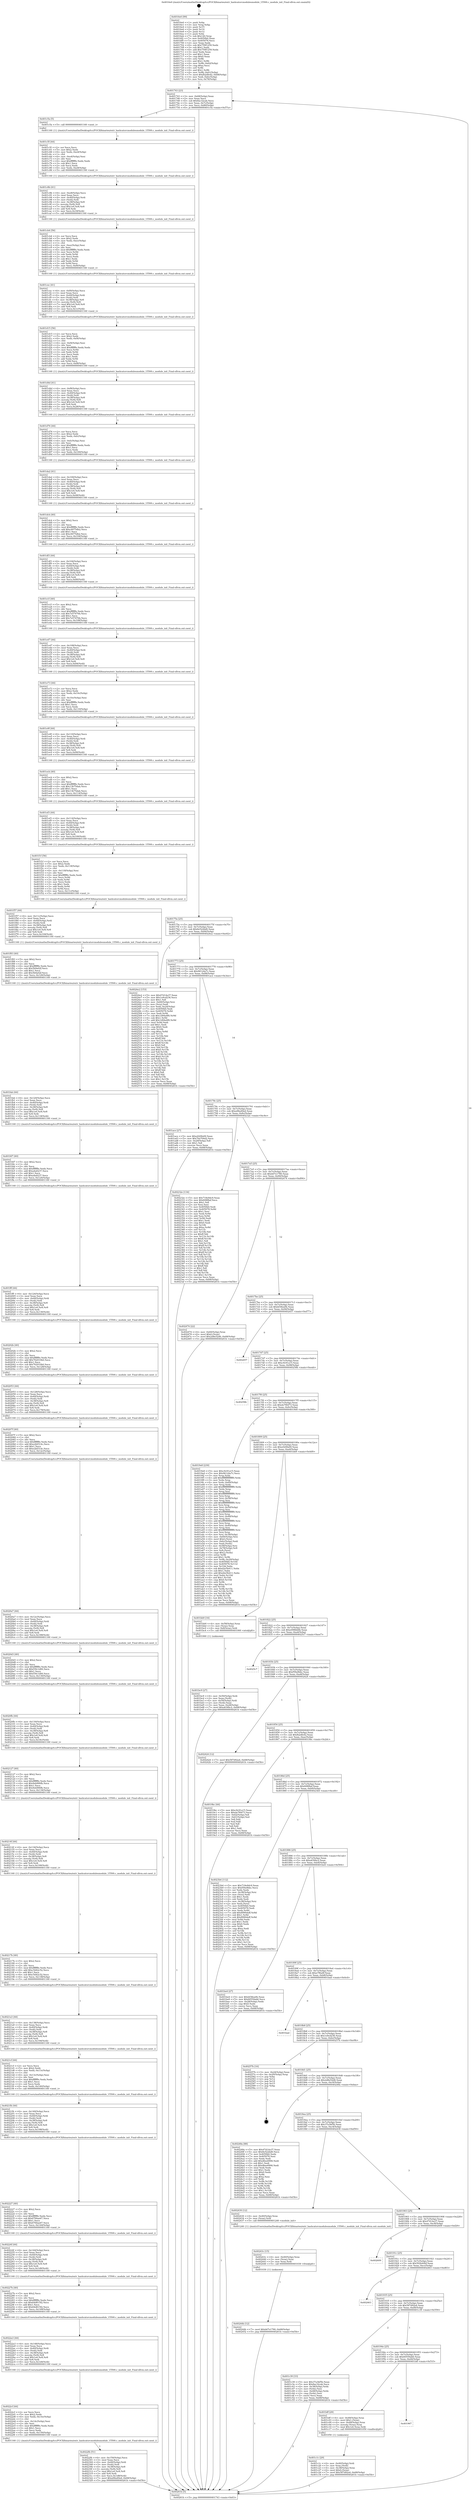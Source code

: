 digraph "0x4016e0" {
  label = "0x4016e0 (/mnt/c/Users/mathe/Desktop/tcc/POCII/binaries/extr_hashcatsrcmodulesmodule_15500.c_module_init_Final-ollvm.out::main(0))"
  labelloc = "t"
  node[shape=record]

  Entry [label="",width=0.3,height=0.3,shape=circle,fillcolor=black,style=filled]
  "0x401743" [label="{
     0x401743 [23]\l
     | [instrs]\l
     &nbsp;&nbsp;0x401743 \<+3\>: mov -0x68(%rbp),%eax\l
     &nbsp;&nbsp;0x401746 \<+2\>: mov %eax,%ecx\l
     &nbsp;&nbsp;0x401748 \<+6\>: sub $0x8ac32cab,%ecx\l
     &nbsp;&nbsp;0x40174e \<+3\>: mov %eax,-0x7c(%rbp)\l
     &nbsp;&nbsp;0x401751 \<+3\>: mov %ecx,-0x80(%rbp)\l
     &nbsp;&nbsp;0x401754 \<+6\>: je 0000000000401c5a \<main+0x57a\>\l
  }"]
  "0x401c5a" [label="{
     0x401c5a [5]\l
     | [instrs]\l
     &nbsp;&nbsp;0x401c5a \<+5\>: call 0000000000401160 \<next_i\>\l
     | [calls]\l
     &nbsp;&nbsp;0x401160 \{1\} (/mnt/c/Users/mathe/Desktop/tcc/POCII/binaries/extr_hashcatsrcmodulesmodule_15500.c_module_init_Final-ollvm.out::next_i)\l
  }"]
  "0x40175a" [label="{
     0x40175a [25]\l
     | [instrs]\l
     &nbsp;&nbsp;0x40175a \<+5\>: jmp 000000000040175f \<main+0x7f\>\l
     &nbsp;&nbsp;0x40175f \<+3\>: mov -0x7c(%rbp),%eax\l
     &nbsp;&nbsp;0x401762 \<+5\>: sub $0x8e522bd0,%eax\l
     &nbsp;&nbsp;0x401767 \<+6\>: mov %eax,-0x84(%rbp)\l
     &nbsp;&nbsp;0x40176d \<+6\>: je 00000000004024e2 \<main+0xe02\>\l
  }"]
  Exit [label="",width=0.3,height=0.3,shape=circle,fillcolor=black,style=filled,peripheries=2]
  "0x4024e2" [label="{
     0x4024e2 [153]\l
     | [instrs]\l
     &nbsp;&nbsp;0x4024e2 \<+5\>: mov $0x47d14a37,%eax\l
     &nbsp;&nbsp;0x4024e7 \<+5\>: mov $0x1e9cd236,%ecx\l
     &nbsp;&nbsp;0x4024ec \<+2\>: mov $0x1,%dl\l
     &nbsp;&nbsp;0x4024ee \<+4\>: mov -0x60(%rbp),%rsi\l
     &nbsp;&nbsp;0x4024f2 \<+2\>: mov (%rsi),%edi\l
     &nbsp;&nbsp;0x4024f4 \<+3\>: mov %edi,-0x24(%rbp)\l
     &nbsp;&nbsp;0x4024f7 \<+7\>: mov 0x4050b0,%edi\l
     &nbsp;&nbsp;0x4024fe \<+8\>: mov 0x405078,%r8d\l
     &nbsp;&nbsp;0x402506 \<+3\>: mov %edi,%r9d\l
     &nbsp;&nbsp;0x402509 \<+7\>: sub $0x1d94a9f0,%r9d\l
     &nbsp;&nbsp;0x402510 \<+4\>: sub $0x1,%r9d\l
     &nbsp;&nbsp;0x402514 \<+7\>: add $0x1d94a9f0,%r9d\l
     &nbsp;&nbsp;0x40251b \<+4\>: imul %r9d,%edi\l
     &nbsp;&nbsp;0x40251f \<+3\>: and $0x1,%edi\l
     &nbsp;&nbsp;0x402522 \<+3\>: cmp $0x0,%edi\l
     &nbsp;&nbsp;0x402525 \<+4\>: sete %r10b\l
     &nbsp;&nbsp;0x402529 \<+4\>: cmp $0xa,%r8d\l
     &nbsp;&nbsp;0x40252d \<+4\>: setl %r11b\l
     &nbsp;&nbsp;0x402531 \<+3\>: mov %r10b,%bl\l
     &nbsp;&nbsp;0x402534 \<+3\>: xor $0xff,%bl\l
     &nbsp;&nbsp;0x402537 \<+3\>: mov %r11b,%r14b\l
     &nbsp;&nbsp;0x40253a \<+4\>: xor $0xff,%r14b\l
     &nbsp;&nbsp;0x40253e \<+3\>: xor $0x0,%dl\l
     &nbsp;&nbsp;0x402541 \<+3\>: mov %bl,%r15b\l
     &nbsp;&nbsp;0x402544 \<+4\>: and $0x0,%r15b\l
     &nbsp;&nbsp;0x402548 \<+3\>: and %dl,%r10b\l
     &nbsp;&nbsp;0x40254b \<+3\>: mov %r14b,%r12b\l
     &nbsp;&nbsp;0x40254e \<+4\>: and $0x0,%r12b\l
     &nbsp;&nbsp;0x402552 \<+3\>: and %dl,%r11b\l
     &nbsp;&nbsp;0x402555 \<+3\>: or %r10b,%r15b\l
     &nbsp;&nbsp;0x402558 \<+3\>: or %r11b,%r12b\l
     &nbsp;&nbsp;0x40255b \<+3\>: xor %r12b,%r15b\l
     &nbsp;&nbsp;0x40255e \<+3\>: or %r14b,%bl\l
     &nbsp;&nbsp;0x402561 \<+3\>: xor $0xff,%bl\l
     &nbsp;&nbsp;0x402564 \<+3\>: or $0x0,%dl\l
     &nbsp;&nbsp;0x402567 \<+2\>: and %dl,%bl\l
     &nbsp;&nbsp;0x402569 \<+3\>: or %bl,%r15b\l
     &nbsp;&nbsp;0x40256c \<+4\>: test $0x1,%r15b\l
     &nbsp;&nbsp;0x402570 \<+3\>: cmovne %ecx,%eax\l
     &nbsp;&nbsp;0x402573 \<+3\>: mov %eax,-0x68(%rbp)\l
     &nbsp;&nbsp;0x402576 \<+5\>: jmp 000000000040261b \<main+0xf3b\>\l
  }"]
  "0x401773" [label="{
     0x401773 [25]\l
     | [instrs]\l
     &nbsp;&nbsp;0x401773 \<+5\>: jmp 0000000000401778 \<main+0x98\>\l
     &nbsp;&nbsp;0x401778 \<+3\>: mov -0x7c(%rbp),%eax\l
     &nbsp;&nbsp;0x40177b \<+5\>: sub $0x96124a7c,%eax\l
     &nbsp;&nbsp;0x401780 \<+6\>: mov %eax,-0x88(%rbp)\l
     &nbsp;&nbsp;0x401786 \<+6\>: je 0000000000401ace \<main+0x3ee\>\l
  }"]
  "0x40244b" [label="{
     0x40244b [12]\l
     | [instrs]\l
     &nbsp;&nbsp;0x40244b \<+7\>: movl $0xb67e1780,-0x68(%rbp)\l
     &nbsp;&nbsp;0x402452 \<+5\>: jmp 000000000040261b \<main+0xf3b\>\l
  }"]
  "0x401ace" [label="{
     0x401ace [27]\l
     | [instrs]\l
     &nbsp;&nbsp;0x401ace \<+5\>: mov $0xe029fa09,%eax\l
     &nbsp;&nbsp;0x401ad3 \<+5\>: mov $0x7ba704d2,%ecx\l
     &nbsp;&nbsp;0x401ad8 \<+3\>: mov -0x29(%rbp),%dl\l
     &nbsp;&nbsp;0x401adb \<+3\>: test $0x1,%dl\l
     &nbsp;&nbsp;0x401ade \<+3\>: cmovne %ecx,%eax\l
     &nbsp;&nbsp;0x401ae1 \<+3\>: mov %eax,-0x68(%rbp)\l
     &nbsp;&nbsp;0x401ae4 \<+5\>: jmp 000000000040261b \<main+0xf3b\>\l
  }"]
  "0x40178c" [label="{
     0x40178c [25]\l
     | [instrs]\l
     &nbsp;&nbsp;0x40178c \<+5\>: jmp 0000000000401791 \<main+0xb1\>\l
     &nbsp;&nbsp;0x401791 \<+3\>: mov -0x7c(%rbp),%eax\l
     &nbsp;&nbsp;0x401794 \<+5\>: sub $0xa96a49a4,%eax\l
     &nbsp;&nbsp;0x401799 \<+6\>: mov %eax,-0x8c(%rbp)\l
     &nbsp;&nbsp;0x40179f \<+6\>: je 000000000040232e \<main+0xc4e\>\l
  }"]
  "0x40243c" [label="{
     0x40243c [15]\l
     | [instrs]\l
     &nbsp;&nbsp;0x40243c \<+4\>: mov -0x40(%rbp),%rax\l
     &nbsp;&nbsp;0x402440 \<+3\>: mov (%rax),%rax\l
     &nbsp;&nbsp;0x402443 \<+3\>: mov %rax,%rdi\l
     &nbsp;&nbsp;0x402446 \<+5\>: call 0000000000401030 \<free@plt\>\l
     | [calls]\l
     &nbsp;&nbsp;0x401030 \{1\} (unknown)\l
  }"]
  "0x40232e" [label="{
     0x40232e [134]\l
     | [instrs]\l
     &nbsp;&nbsp;0x40232e \<+5\>: mov $0x718e9dc9,%eax\l
     &nbsp;&nbsp;0x402333 \<+5\>: mov $0x608f8af,%ecx\l
     &nbsp;&nbsp;0x402338 \<+2\>: mov $0x1,%dl\l
     &nbsp;&nbsp;0x40233a \<+2\>: xor %esi,%esi\l
     &nbsp;&nbsp;0x40233c \<+7\>: mov 0x4050b0,%edi\l
     &nbsp;&nbsp;0x402343 \<+8\>: mov 0x405078,%r8d\l
     &nbsp;&nbsp;0x40234b \<+3\>: sub $0x1,%esi\l
     &nbsp;&nbsp;0x40234e \<+3\>: mov %edi,%r9d\l
     &nbsp;&nbsp;0x402351 \<+3\>: add %esi,%r9d\l
     &nbsp;&nbsp;0x402354 \<+4\>: imul %r9d,%edi\l
     &nbsp;&nbsp;0x402358 \<+3\>: and $0x1,%edi\l
     &nbsp;&nbsp;0x40235b \<+3\>: cmp $0x0,%edi\l
     &nbsp;&nbsp;0x40235e \<+4\>: sete %r10b\l
     &nbsp;&nbsp;0x402362 \<+4\>: cmp $0xa,%r8d\l
     &nbsp;&nbsp;0x402366 \<+4\>: setl %r11b\l
     &nbsp;&nbsp;0x40236a \<+3\>: mov %r10b,%bl\l
     &nbsp;&nbsp;0x40236d \<+3\>: xor $0xff,%bl\l
     &nbsp;&nbsp;0x402370 \<+3\>: mov %r11b,%r14b\l
     &nbsp;&nbsp;0x402373 \<+4\>: xor $0xff,%r14b\l
     &nbsp;&nbsp;0x402377 \<+3\>: xor $0x1,%dl\l
     &nbsp;&nbsp;0x40237a \<+3\>: mov %bl,%r15b\l
     &nbsp;&nbsp;0x40237d \<+4\>: and $0xff,%r15b\l
     &nbsp;&nbsp;0x402381 \<+3\>: and %dl,%r10b\l
     &nbsp;&nbsp;0x402384 \<+3\>: mov %r14b,%r12b\l
     &nbsp;&nbsp;0x402387 \<+4\>: and $0xff,%r12b\l
     &nbsp;&nbsp;0x40238b \<+3\>: and %dl,%r11b\l
     &nbsp;&nbsp;0x40238e \<+3\>: or %r10b,%r15b\l
     &nbsp;&nbsp;0x402391 \<+3\>: or %r11b,%r12b\l
     &nbsp;&nbsp;0x402394 \<+3\>: xor %r12b,%r15b\l
     &nbsp;&nbsp;0x402397 \<+3\>: or %r14b,%bl\l
     &nbsp;&nbsp;0x40239a \<+3\>: xor $0xff,%bl\l
     &nbsp;&nbsp;0x40239d \<+3\>: or $0x1,%dl\l
     &nbsp;&nbsp;0x4023a0 \<+2\>: and %dl,%bl\l
     &nbsp;&nbsp;0x4023a2 \<+3\>: or %bl,%r15b\l
     &nbsp;&nbsp;0x4023a5 \<+4\>: test $0x1,%r15b\l
     &nbsp;&nbsp;0x4023a9 \<+3\>: cmovne %ecx,%eax\l
     &nbsp;&nbsp;0x4023ac \<+3\>: mov %eax,-0x68(%rbp)\l
     &nbsp;&nbsp;0x4023af \<+5\>: jmp 000000000040261b \<main+0xf3b\>\l
  }"]
  "0x4017a5" [label="{
     0x4017a5 [25]\l
     | [instrs]\l
     &nbsp;&nbsp;0x4017a5 \<+5\>: jmp 00000000004017aa \<main+0xca\>\l
     &nbsp;&nbsp;0x4017aa \<+3\>: mov -0x7c(%rbp),%eax\l
     &nbsp;&nbsp;0x4017ad \<+5\>: sub $0xb67e1780,%eax\l
     &nbsp;&nbsp;0x4017b2 \<+6\>: mov %eax,-0x90(%rbp)\l
     &nbsp;&nbsp;0x4017b8 \<+6\>: je 0000000000402474 \<main+0xd94\>\l
  }"]
  "0x4022fb" [label="{
     0x4022fb [51]\l
     | [instrs]\l
     &nbsp;&nbsp;0x4022fb \<+6\>: mov -0x150(%rbp),%ecx\l
     &nbsp;&nbsp;0x402301 \<+3\>: imul %eax,%ecx\l
     &nbsp;&nbsp;0x402304 \<+4\>: mov -0x40(%rbp),%rdi\l
     &nbsp;&nbsp;0x402308 \<+3\>: mov (%rdi),%rdi\l
     &nbsp;&nbsp;0x40230b \<+4\>: mov -0x38(%rbp),%r8\l
     &nbsp;&nbsp;0x40230f \<+3\>: movslq (%r8),%r8\l
     &nbsp;&nbsp;0x402312 \<+7\>: imul $0x1e0,%r8,%r8\l
     &nbsp;&nbsp;0x402319 \<+3\>: add %r8,%rdi\l
     &nbsp;&nbsp;0x40231c \<+6\>: mov %ecx,0x1d8(%rdi)\l
     &nbsp;&nbsp;0x402322 \<+7\>: movl $0xa96a49a4,-0x68(%rbp)\l
     &nbsp;&nbsp;0x402329 \<+5\>: jmp 000000000040261b \<main+0xf3b\>\l
  }"]
  "0x402474" [label="{
     0x402474 [22]\l
     | [instrs]\l
     &nbsp;&nbsp;0x402474 \<+4\>: mov -0x60(%rbp),%rax\l
     &nbsp;&nbsp;0x402478 \<+6\>: movl $0x0,(%rax)\l
     &nbsp;&nbsp;0x40247e \<+7\>: movl $0x2d8e52d6,-0x68(%rbp)\l
     &nbsp;&nbsp;0x402485 \<+5\>: jmp 000000000040261b \<main+0xf3b\>\l
  }"]
  "0x4017be" [label="{
     0x4017be [25]\l
     | [instrs]\l
     &nbsp;&nbsp;0x4017be \<+5\>: jmp 00000000004017c3 \<main+0xe3\>\l
     &nbsp;&nbsp;0x4017c3 \<+3\>: mov -0x7c(%rbp),%eax\l
     &nbsp;&nbsp;0x4017c6 \<+5\>: sub $0xbf38ea0b,%eax\l
     &nbsp;&nbsp;0x4017cb \<+6\>: mov %eax,-0x94(%rbp)\l
     &nbsp;&nbsp;0x4017d1 \<+6\>: je 0000000000402457 \<main+0xd77\>\l
  }"]
  "0x4022cf" [label="{
     0x4022cf [44]\l
     | [instrs]\l
     &nbsp;&nbsp;0x4022cf \<+2\>: xor %ecx,%ecx\l
     &nbsp;&nbsp;0x4022d1 \<+5\>: mov $0x2,%edx\l
     &nbsp;&nbsp;0x4022d6 \<+6\>: mov %edx,-0x14c(%rbp)\l
     &nbsp;&nbsp;0x4022dc \<+1\>: cltd\l
     &nbsp;&nbsp;0x4022dd \<+6\>: mov -0x14c(%rbp),%esi\l
     &nbsp;&nbsp;0x4022e3 \<+2\>: idiv %esi\l
     &nbsp;&nbsp;0x4022e5 \<+6\>: imul $0xfffffffe,%edx,%edx\l
     &nbsp;&nbsp;0x4022eb \<+3\>: sub $0x1,%ecx\l
     &nbsp;&nbsp;0x4022ee \<+2\>: sub %ecx,%edx\l
     &nbsp;&nbsp;0x4022f0 \<+6\>: mov %edx,-0x150(%rbp)\l
     &nbsp;&nbsp;0x4022f6 \<+5\>: call 0000000000401160 \<next_i\>\l
     | [calls]\l
     &nbsp;&nbsp;0x401160 \{1\} (/mnt/c/Users/mathe/Desktop/tcc/POCII/binaries/extr_hashcatsrcmodulesmodule_15500.c_module_init_Final-ollvm.out::next_i)\l
  }"]
  "0x402457" [label="{
     0x402457\l
  }", style=dashed]
  "0x4017d7" [label="{
     0x4017d7 [25]\l
     | [instrs]\l
     &nbsp;&nbsp;0x4017d7 \<+5\>: jmp 00000000004017dc \<main+0xfc\>\l
     &nbsp;&nbsp;0x4017dc \<+3\>: mov -0x7c(%rbp),%eax\l
     &nbsp;&nbsp;0x4017df \<+5\>: sub $0xc9c91a15,%eax\l
     &nbsp;&nbsp;0x4017e4 \<+6\>: mov %eax,-0x98(%rbp)\l
     &nbsp;&nbsp;0x4017ea \<+6\>: je 000000000040258b \<main+0xeab\>\l
  }"]
  "0x4022a3" [label="{
     0x4022a3 [44]\l
     | [instrs]\l
     &nbsp;&nbsp;0x4022a3 \<+6\>: mov -0x148(%rbp),%ecx\l
     &nbsp;&nbsp;0x4022a9 \<+3\>: imul %eax,%ecx\l
     &nbsp;&nbsp;0x4022ac \<+4\>: mov -0x40(%rbp),%rdi\l
     &nbsp;&nbsp;0x4022b0 \<+3\>: mov (%rdi),%rdi\l
     &nbsp;&nbsp;0x4022b3 \<+4\>: mov -0x38(%rbp),%r8\l
     &nbsp;&nbsp;0x4022b7 \<+3\>: movslq (%r8),%r8\l
     &nbsp;&nbsp;0x4022ba \<+7\>: imul $0x1e0,%r8,%r8\l
     &nbsp;&nbsp;0x4022c1 \<+3\>: add %r8,%rdi\l
     &nbsp;&nbsp;0x4022c4 \<+6\>: mov %ecx,0x1d4(%rdi)\l
     &nbsp;&nbsp;0x4022ca \<+5\>: call 0000000000401160 \<next_i\>\l
     | [calls]\l
     &nbsp;&nbsp;0x401160 \{1\} (/mnt/c/Users/mathe/Desktop/tcc/POCII/binaries/extr_hashcatsrcmodulesmodule_15500.c_module_init_Final-ollvm.out::next_i)\l
  }"]
  "0x40258b" [label="{
     0x40258b\l
  }", style=dashed]
  "0x4017f0" [label="{
     0x4017f0 [25]\l
     | [instrs]\l
     &nbsp;&nbsp;0x4017f0 \<+5\>: jmp 00000000004017f5 \<main+0x115\>\l
     &nbsp;&nbsp;0x4017f5 \<+3\>: mov -0x7c(%rbp),%eax\l
     &nbsp;&nbsp;0x4017f8 \<+5\>: sub $0xde7f6473,%eax\l
     &nbsp;&nbsp;0x4017fd \<+6\>: mov %eax,-0x9c(%rbp)\l
     &nbsp;&nbsp;0x401803 \<+6\>: je 00000000004019e8 \<main+0x308\>\l
  }"]
  "0x40227b" [label="{
     0x40227b [40]\l
     | [instrs]\l
     &nbsp;&nbsp;0x40227b \<+5\>: mov $0x2,%ecx\l
     &nbsp;&nbsp;0x402280 \<+1\>: cltd\l
     &nbsp;&nbsp;0x402281 \<+2\>: idiv %ecx\l
     &nbsp;&nbsp;0x402283 \<+6\>: imul $0xfffffffe,%edx,%ecx\l
     &nbsp;&nbsp;0x402289 \<+6\>: sub $0x64d815f2,%ecx\l
     &nbsp;&nbsp;0x40228f \<+3\>: add $0x1,%ecx\l
     &nbsp;&nbsp;0x402292 \<+6\>: add $0x64d815f2,%ecx\l
     &nbsp;&nbsp;0x402298 \<+6\>: mov %ecx,-0x148(%rbp)\l
     &nbsp;&nbsp;0x40229e \<+5\>: call 0000000000401160 \<next_i\>\l
     | [calls]\l
     &nbsp;&nbsp;0x401160 \{1\} (/mnt/c/Users/mathe/Desktop/tcc/POCII/binaries/extr_hashcatsrcmodulesmodule_15500.c_module_init_Final-ollvm.out::next_i)\l
  }"]
  "0x4019e8" [label="{
     0x4019e8 [230]\l
     | [instrs]\l
     &nbsp;&nbsp;0x4019e8 \<+5\>: mov $0xc9c91a15,%eax\l
     &nbsp;&nbsp;0x4019ed \<+5\>: mov $0x96124a7c,%ecx\l
     &nbsp;&nbsp;0x4019f2 \<+3\>: mov %rsp,%rdx\l
     &nbsp;&nbsp;0x4019f5 \<+4\>: add $0xfffffffffffffff0,%rdx\l
     &nbsp;&nbsp;0x4019f9 \<+3\>: mov %rdx,%rsp\l
     &nbsp;&nbsp;0x4019fc \<+4\>: mov %rdx,-0x60(%rbp)\l
     &nbsp;&nbsp;0x401a00 \<+3\>: mov %rsp,%rdx\l
     &nbsp;&nbsp;0x401a03 \<+4\>: add $0xfffffffffffffff0,%rdx\l
     &nbsp;&nbsp;0x401a07 \<+3\>: mov %rdx,%rsp\l
     &nbsp;&nbsp;0x401a0a \<+3\>: mov %rsp,%rsi\l
     &nbsp;&nbsp;0x401a0d \<+4\>: add $0xfffffffffffffff0,%rsi\l
     &nbsp;&nbsp;0x401a11 \<+3\>: mov %rsi,%rsp\l
     &nbsp;&nbsp;0x401a14 \<+4\>: mov %rsi,-0x58(%rbp)\l
     &nbsp;&nbsp;0x401a18 \<+3\>: mov %rsp,%rsi\l
     &nbsp;&nbsp;0x401a1b \<+4\>: add $0xfffffffffffffff0,%rsi\l
     &nbsp;&nbsp;0x401a1f \<+3\>: mov %rsi,%rsp\l
     &nbsp;&nbsp;0x401a22 \<+4\>: mov %rsi,-0x50(%rbp)\l
     &nbsp;&nbsp;0x401a26 \<+3\>: mov %rsp,%rsi\l
     &nbsp;&nbsp;0x401a29 \<+4\>: add $0xfffffffffffffff0,%rsi\l
     &nbsp;&nbsp;0x401a2d \<+3\>: mov %rsi,%rsp\l
     &nbsp;&nbsp;0x401a30 \<+4\>: mov %rsi,-0x48(%rbp)\l
     &nbsp;&nbsp;0x401a34 \<+3\>: mov %rsp,%rsi\l
     &nbsp;&nbsp;0x401a37 \<+4\>: add $0xfffffffffffffff0,%rsi\l
     &nbsp;&nbsp;0x401a3b \<+3\>: mov %rsi,%rsp\l
     &nbsp;&nbsp;0x401a3e \<+4\>: mov %rsi,-0x40(%rbp)\l
     &nbsp;&nbsp;0x401a42 \<+3\>: mov %rsp,%rsi\l
     &nbsp;&nbsp;0x401a45 \<+4\>: add $0xfffffffffffffff0,%rsi\l
     &nbsp;&nbsp;0x401a49 \<+3\>: mov %rsi,%rsp\l
     &nbsp;&nbsp;0x401a4c \<+4\>: mov %rsi,-0x38(%rbp)\l
     &nbsp;&nbsp;0x401a50 \<+4\>: mov -0x60(%rbp),%rsi\l
     &nbsp;&nbsp;0x401a54 \<+6\>: movl $0x0,(%rsi)\l
     &nbsp;&nbsp;0x401a5a \<+3\>: mov -0x6c(%rbp),%edi\l
     &nbsp;&nbsp;0x401a5d \<+2\>: mov %edi,(%rdx)\l
     &nbsp;&nbsp;0x401a5f \<+4\>: mov -0x58(%rbp),%rsi\l
     &nbsp;&nbsp;0x401a63 \<+4\>: mov -0x78(%rbp),%r8\l
     &nbsp;&nbsp;0x401a67 \<+3\>: mov %r8,(%rsi)\l
     &nbsp;&nbsp;0x401a6a \<+3\>: cmpl $0x2,(%rdx)\l
     &nbsp;&nbsp;0x401a6d \<+4\>: setne %r9b\l
     &nbsp;&nbsp;0x401a71 \<+4\>: and $0x1,%r9b\l
     &nbsp;&nbsp;0x401a75 \<+4\>: mov %r9b,-0x29(%rbp)\l
     &nbsp;&nbsp;0x401a79 \<+8\>: mov 0x4050b0,%r10d\l
     &nbsp;&nbsp;0x401a81 \<+8\>: mov 0x405078,%r11d\l
     &nbsp;&nbsp;0x401a89 \<+3\>: mov %r10d,%ebx\l
     &nbsp;&nbsp;0x401a8c \<+6\>: sub $0xd2e5b411,%ebx\l
     &nbsp;&nbsp;0x401a92 \<+3\>: sub $0x1,%ebx\l
     &nbsp;&nbsp;0x401a95 \<+6\>: add $0xd2e5b411,%ebx\l
     &nbsp;&nbsp;0x401a9b \<+4\>: imul %ebx,%r10d\l
     &nbsp;&nbsp;0x401a9f \<+4\>: and $0x1,%r10d\l
     &nbsp;&nbsp;0x401aa3 \<+4\>: cmp $0x0,%r10d\l
     &nbsp;&nbsp;0x401aa7 \<+4\>: sete %r9b\l
     &nbsp;&nbsp;0x401aab \<+4\>: cmp $0xa,%r11d\l
     &nbsp;&nbsp;0x401aaf \<+4\>: setl %r14b\l
     &nbsp;&nbsp;0x401ab3 \<+3\>: mov %r9b,%r15b\l
     &nbsp;&nbsp;0x401ab6 \<+3\>: and %r14b,%r15b\l
     &nbsp;&nbsp;0x401ab9 \<+3\>: xor %r14b,%r9b\l
     &nbsp;&nbsp;0x401abc \<+3\>: or %r9b,%r15b\l
     &nbsp;&nbsp;0x401abf \<+4\>: test $0x1,%r15b\l
     &nbsp;&nbsp;0x401ac3 \<+3\>: cmovne %ecx,%eax\l
     &nbsp;&nbsp;0x401ac6 \<+3\>: mov %eax,-0x68(%rbp)\l
     &nbsp;&nbsp;0x401ac9 \<+5\>: jmp 000000000040261b \<main+0xf3b\>\l
  }"]
  "0x401809" [label="{
     0x401809 [25]\l
     | [instrs]\l
     &nbsp;&nbsp;0x401809 \<+5\>: jmp 000000000040180e \<main+0x12e\>\l
     &nbsp;&nbsp;0x40180e \<+3\>: mov -0x7c(%rbp),%eax\l
     &nbsp;&nbsp;0x401811 \<+5\>: sub $0xe029fa09,%eax\l
     &nbsp;&nbsp;0x401816 \<+6\>: mov %eax,-0xa0(%rbp)\l
     &nbsp;&nbsp;0x40181c \<+6\>: je 0000000000401bb9 \<main+0x4d9\>\l
  }"]
  "0x40224f" [label="{
     0x40224f [44]\l
     | [instrs]\l
     &nbsp;&nbsp;0x40224f \<+6\>: mov -0x144(%rbp),%ecx\l
     &nbsp;&nbsp;0x402255 \<+3\>: imul %eax,%ecx\l
     &nbsp;&nbsp;0x402258 \<+4\>: mov -0x40(%rbp),%rdi\l
     &nbsp;&nbsp;0x40225c \<+3\>: mov (%rdi),%rdi\l
     &nbsp;&nbsp;0x40225f \<+4\>: mov -0x38(%rbp),%r8\l
     &nbsp;&nbsp;0x402263 \<+3\>: movslq (%r8),%r8\l
     &nbsp;&nbsp;0x402266 \<+7\>: imul $0x1e0,%r8,%r8\l
     &nbsp;&nbsp;0x40226d \<+3\>: add %r8,%rdi\l
     &nbsp;&nbsp;0x402270 \<+6\>: mov %ecx,0x1d0(%rdi)\l
     &nbsp;&nbsp;0x402276 \<+5\>: call 0000000000401160 \<next_i\>\l
     | [calls]\l
     &nbsp;&nbsp;0x401160 \{1\} (/mnt/c/Users/mathe/Desktop/tcc/POCII/binaries/extr_hashcatsrcmodulesmodule_15500.c_module_init_Final-ollvm.out::next_i)\l
  }"]
  "0x401bb9" [label="{
     0x401bb9 [16]\l
     | [instrs]\l
     &nbsp;&nbsp;0x401bb9 \<+4\>: mov -0x58(%rbp),%rax\l
     &nbsp;&nbsp;0x401bbd \<+3\>: mov (%rax),%rax\l
     &nbsp;&nbsp;0x401bc0 \<+4\>: mov 0x8(%rax),%rdi\l
     &nbsp;&nbsp;0x401bc4 \<+5\>: call 0000000000401060 \<atoi@plt\>\l
     | [calls]\l
     &nbsp;&nbsp;0x401060 \{1\} (unknown)\l
  }"]
  "0x401822" [label="{
     0x401822 [25]\l
     | [instrs]\l
     &nbsp;&nbsp;0x401822 \<+5\>: jmp 0000000000401827 \<main+0x147\>\l
     &nbsp;&nbsp;0x401827 \<+3\>: mov -0x7c(%rbp),%eax\l
     &nbsp;&nbsp;0x40182a \<+5\>: sub $0xe098bb6b,%eax\l
     &nbsp;&nbsp;0x40182f \<+6\>: mov %eax,-0xa4(%rbp)\l
     &nbsp;&nbsp;0x401835 \<+6\>: je 00000000004025c7 \<main+0xee7\>\l
  }"]
  "0x402227" [label="{
     0x402227 [40]\l
     | [instrs]\l
     &nbsp;&nbsp;0x402227 \<+5\>: mov $0x2,%ecx\l
     &nbsp;&nbsp;0x40222c \<+1\>: cltd\l
     &nbsp;&nbsp;0x40222d \<+2\>: idiv %ecx\l
     &nbsp;&nbsp;0x40222f \<+6\>: imul $0xfffffffe,%edx,%ecx\l
     &nbsp;&nbsp;0x402235 \<+6\>: sub $0x6784ae67,%ecx\l
     &nbsp;&nbsp;0x40223b \<+3\>: add $0x1,%ecx\l
     &nbsp;&nbsp;0x40223e \<+6\>: add $0x6784ae67,%ecx\l
     &nbsp;&nbsp;0x402244 \<+6\>: mov %ecx,-0x144(%rbp)\l
     &nbsp;&nbsp;0x40224a \<+5\>: call 0000000000401160 \<next_i\>\l
     | [calls]\l
     &nbsp;&nbsp;0x401160 \{1\} (/mnt/c/Users/mathe/Desktop/tcc/POCII/binaries/extr_hashcatsrcmodulesmodule_15500.c_module_init_Final-ollvm.out::next_i)\l
  }"]
  "0x4025c7" [label="{
     0x4025c7\l
  }", style=dashed]
  "0x40183b" [label="{
     0x40183b [25]\l
     | [instrs]\l
     &nbsp;&nbsp;0x40183b \<+5\>: jmp 0000000000401840 \<main+0x160\>\l
     &nbsp;&nbsp;0x401840 \<+3\>: mov -0x7c(%rbp),%eax\l
     &nbsp;&nbsp;0x401843 \<+5\>: sub $0xf59a9bbc,%eax\l
     &nbsp;&nbsp;0x401848 \<+6\>: mov %eax,-0xa8(%rbp)\l
     &nbsp;&nbsp;0x40184e \<+6\>: je 0000000000402424 \<main+0xd44\>\l
  }"]
  "0x4021fb" [label="{
     0x4021fb [44]\l
     | [instrs]\l
     &nbsp;&nbsp;0x4021fb \<+6\>: mov -0x140(%rbp),%ecx\l
     &nbsp;&nbsp;0x402201 \<+3\>: imul %eax,%ecx\l
     &nbsp;&nbsp;0x402204 \<+4\>: mov -0x40(%rbp),%rdi\l
     &nbsp;&nbsp;0x402208 \<+3\>: mov (%rdi),%rdi\l
     &nbsp;&nbsp;0x40220b \<+4\>: mov -0x38(%rbp),%r8\l
     &nbsp;&nbsp;0x40220f \<+3\>: movslq (%r8),%r8\l
     &nbsp;&nbsp;0x402212 \<+7\>: imul $0x1e0,%r8,%r8\l
     &nbsp;&nbsp;0x402219 \<+3\>: add %r8,%rdi\l
     &nbsp;&nbsp;0x40221c \<+6\>: mov %ecx,0x198(%rdi)\l
     &nbsp;&nbsp;0x402222 \<+5\>: call 0000000000401160 \<next_i\>\l
     | [calls]\l
     &nbsp;&nbsp;0x401160 \{1\} (/mnt/c/Users/mathe/Desktop/tcc/POCII/binaries/extr_hashcatsrcmodulesmodule_15500.c_module_init_Final-ollvm.out::next_i)\l
  }"]
  "0x402424" [label="{
     0x402424 [12]\l
     | [instrs]\l
     &nbsp;&nbsp;0x402424 \<+7\>: movl $0x587d92a4,-0x68(%rbp)\l
     &nbsp;&nbsp;0x40242b \<+5\>: jmp 000000000040261b \<main+0xf3b\>\l
  }"]
  "0x401854" [label="{
     0x401854 [25]\l
     | [instrs]\l
     &nbsp;&nbsp;0x401854 \<+5\>: jmp 0000000000401859 \<main+0x179\>\l
     &nbsp;&nbsp;0x401859 \<+3\>: mov -0x7c(%rbp),%eax\l
     &nbsp;&nbsp;0x40185c \<+5\>: sub $0xfb2dfe42,%eax\l
     &nbsp;&nbsp;0x401861 \<+6\>: mov %eax,-0xac(%rbp)\l
     &nbsp;&nbsp;0x401867 \<+6\>: je 00000000004019bc \<main+0x2dc\>\l
  }"]
  "0x4021cf" [label="{
     0x4021cf [44]\l
     | [instrs]\l
     &nbsp;&nbsp;0x4021cf \<+2\>: xor %ecx,%ecx\l
     &nbsp;&nbsp;0x4021d1 \<+5\>: mov $0x2,%edx\l
     &nbsp;&nbsp;0x4021d6 \<+6\>: mov %edx,-0x13c(%rbp)\l
     &nbsp;&nbsp;0x4021dc \<+1\>: cltd\l
     &nbsp;&nbsp;0x4021dd \<+6\>: mov -0x13c(%rbp),%esi\l
     &nbsp;&nbsp;0x4021e3 \<+2\>: idiv %esi\l
     &nbsp;&nbsp;0x4021e5 \<+6\>: imul $0xfffffffe,%edx,%edx\l
     &nbsp;&nbsp;0x4021eb \<+3\>: sub $0x1,%ecx\l
     &nbsp;&nbsp;0x4021ee \<+2\>: sub %ecx,%edx\l
     &nbsp;&nbsp;0x4021f0 \<+6\>: mov %edx,-0x140(%rbp)\l
     &nbsp;&nbsp;0x4021f6 \<+5\>: call 0000000000401160 \<next_i\>\l
     | [calls]\l
     &nbsp;&nbsp;0x401160 \{1\} (/mnt/c/Users/mathe/Desktop/tcc/POCII/binaries/extr_hashcatsrcmodulesmodule_15500.c_module_init_Final-ollvm.out::next_i)\l
  }"]
  "0x4019bc" [label="{
     0x4019bc [44]\l
     | [instrs]\l
     &nbsp;&nbsp;0x4019bc \<+5\>: mov $0xc9c91a15,%eax\l
     &nbsp;&nbsp;0x4019c1 \<+5\>: mov $0xde7f6473,%ecx\l
     &nbsp;&nbsp;0x4019c6 \<+3\>: mov -0x62(%rbp),%dl\l
     &nbsp;&nbsp;0x4019c9 \<+4\>: mov -0x61(%rbp),%sil\l
     &nbsp;&nbsp;0x4019cd \<+3\>: mov %dl,%dil\l
     &nbsp;&nbsp;0x4019d0 \<+3\>: and %sil,%dil\l
     &nbsp;&nbsp;0x4019d3 \<+3\>: xor %sil,%dl\l
     &nbsp;&nbsp;0x4019d6 \<+3\>: or %dl,%dil\l
     &nbsp;&nbsp;0x4019d9 \<+4\>: test $0x1,%dil\l
     &nbsp;&nbsp;0x4019dd \<+3\>: cmovne %ecx,%eax\l
     &nbsp;&nbsp;0x4019e0 \<+3\>: mov %eax,-0x68(%rbp)\l
     &nbsp;&nbsp;0x4019e3 \<+5\>: jmp 000000000040261b \<main+0xf3b\>\l
  }"]
  "0x40186d" [label="{
     0x40186d [25]\l
     | [instrs]\l
     &nbsp;&nbsp;0x40186d \<+5\>: jmp 0000000000401872 \<main+0x192\>\l
     &nbsp;&nbsp;0x401872 \<+3\>: mov -0x7c(%rbp),%eax\l
     &nbsp;&nbsp;0x401875 \<+5\>: sub $0x608f8af,%eax\l
     &nbsp;&nbsp;0x40187a \<+6\>: mov %eax,-0xb0(%rbp)\l
     &nbsp;&nbsp;0x401880 \<+6\>: je 00000000004023b4 \<main+0xcd4\>\l
  }"]
  "0x40261b" [label="{
     0x40261b [5]\l
     | [instrs]\l
     &nbsp;&nbsp;0x40261b \<+5\>: jmp 0000000000401743 \<main+0x63\>\l
  }"]
  "0x4016e0" [label="{
     0x4016e0 [99]\l
     | [instrs]\l
     &nbsp;&nbsp;0x4016e0 \<+1\>: push %rbp\l
     &nbsp;&nbsp;0x4016e1 \<+3\>: mov %rsp,%rbp\l
     &nbsp;&nbsp;0x4016e4 \<+2\>: push %r15\l
     &nbsp;&nbsp;0x4016e6 \<+2\>: push %r14\l
     &nbsp;&nbsp;0x4016e8 \<+2\>: push %r12\l
     &nbsp;&nbsp;0x4016ea \<+1\>: push %rbx\l
     &nbsp;&nbsp;0x4016eb \<+7\>: sub $0x140,%rsp\l
     &nbsp;&nbsp;0x4016f2 \<+7\>: mov 0x4050b0,%eax\l
     &nbsp;&nbsp;0x4016f9 \<+7\>: mov 0x405078,%ecx\l
     &nbsp;&nbsp;0x401700 \<+2\>: mov %eax,%edx\l
     &nbsp;&nbsp;0x401702 \<+6\>: sub $0x759f1259,%edx\l
     &nbsp;&nbsp;0x401708 \<+3\>: sub $0x1,%edx\l
     &nbsp;&nbsp;0x40170b \<+6\>: add $0x759f1259,%edx\l
     &nbsp;&nbsp;0x401711 \<+3\>: imul %edx,%eax\l
     &nbsp;&nbsp;0x401714 \<+3\>: and $0x1,%eax\l
     &nbsp;&nbsp;0x401717 \<+3\>: cmp $0x0,%eax\l
     &nbsp;&nbsp;0x40171a \<+4\>: sete %r8b\l
     &nbsp;&nbsp;0x40171e \<+4\>: and $0x1,%r8b\l
     &nbsp;&nbsp;0x401722 \<+4\>: mov %r8b,-0x62(%rbp)\l
     &nbsp;&nbsp;0x401726 \<+3\>: cmp $0xa,%ecx\l
     &nbsp;&nbsp;0x401729 \<+4\>: setl %r8b\l
     &nbsp;&nbsp;0x40172d \<+4\>: and $0x1,%r8b\l
     &nbsp;&nbsp;0x401731 \<+4\>: mov %r8b,-0x61(%rbp)\l
     &nbsp;&nbsp;0x401735 \<+7\>: movl $0xfb2dfe42,-0x68(%rbp)\l
     &nbsp;&nbsp;0x40173c \<+3\>: mov %edi,-0x6c(%rbp)\l
     &nbsp;&nbsp;0x40173f \<+4\>: mov %rsi,-0x78(%rbp)\l
  }"]
  "0x401bc9" [label="{
     0x401bc9 [27]\l
     | [instrs]\l
     &nbsp;&nbsp;0x401bc9 \<+4\>: mov -0x50(%rbp),%rdi\l
     &nbsp;&nbsp;0x401bcd \<+2\>: mov %eax,(%rdi)\l
     &nbsp;&nbsp;0x401bcf \<+4\>: mov -0x50(%rbp),%rdi\l
     &nbsp;&nbsp;0x401bd3 \<+2\>: mov (%rdi),%eax\l
     &nbsp;&nbsp;0x401bd5 \<+3\>: mov %eax,-0x28(%rbp)\l
     &nbsp;&nbsp;0x401bd8 \<+7\>: movl $0xa636bc2,-0x68(%rbp)\l
     &nbsp;&nbsp;0x401bdf \<+5\>: jmp 000000000040261b \<main+0xf3b\>\l
  }"]
  "0x4021a3" [label="{
     0x4021a3 [44]\l
     | [instrs]\l
     &nbsp;&nbsp;0x4021a3 \<+6\>: mov -0x138(%rbp),%ecx\l
     &nbsp;&nbsp;0x4021a9 \<+3\>: imul %eax,%ecx\l
     &nbsp;&nbsp;0x4021ac \<+4\>: mov -0x40(%rbp),%rdi\l
     &nbsp;&nbsp;0x4021b0 \<+3\>: mov (%rdi),%rdi\l
     &nbsp;&nbsp;0x4021b3 \<+4\>: mov -0x38(%rbp),%r8\l
     &nbsp;&nbsp;0x4021b7 \<+3\>: movslq (%r8),%r8\l
     &nbsp;&nbsp;0x4021ba \<+7\>: imul $0x1e0,%r8,%r8\l
     &nbsp;&nbsp;0x4021c1 \<+3\>: add %r8,%rdi\l
     &nbsp;&nbsp;0x4021c4 \<+6\>: mov %ecx,0x194(%rdi)\l
     &nbsp;&nbsp;0x4021ca \<+5\>: call 0000000000401160 \<next_i\>\l
     | [calls]\l
     &nbsp;&nbsp;0x401160 \{1\} (/mnt/c/Users/mathe/Desktop/tcc/POCII/binaries/extr_hashcatsrcmodulesmodule_15500.c_module_init_Final-ollvm.out::next_i)\l
  }"]
  "0x4023b4" [label="{
     0x4023b4 [112]\l
     | [instrs]\l
     &nbsp;&nbsp;0x4023b4 \<+5\>: mov $0x718e9dc9,%eax\l
     &nbsp;&nbsp;0x4023b9 \<+5\>: mov $0xf59a9bbc,%ecx\l
     &nbsp;&nbsp;0x4023be \<+2\>: xor %edx,%edx\l
     &nbsp;&nbsp;0x4023c0 \<+4\>: mov -0x38(%rbp),%rsi\l
     &nbsp;&nbsp;0x4023c4 \<+2\>: mov (%rsi),%edi\l
     &nbsp;&nbsp;0x4023c6 \<+3\>: sub $0x1,%edx\l
     &nbsp;&nbsp;0x4023c9 \<+2\>: sub %edx,%edi\l
     &nbsp;&nbsp;0x4023cb \<+4\>: mov -0x38(%rbp),%rsi\l
     &nbsp;&nbsp;0x4023cf \<+2\>: mov %edi,(%rsi)\l
     &nbsp;&nbsp;0x4023d1 \<+7\>: mov 0x4050b0,%edx\l
     &nbsp;&nbsp;0x4023d8 \<+7\>: mov 0x405078,%edi\l
     &nbsp;&nbsp;0x4023df \<+3\>: mov %edx,%r8d\l
     &nbsp;&nbsp;0x4023e2 \<+7\>: add $0x8990deff,%r8d\l
     &nbsp;&nbsp;0x4023e9 \<+4\>: sub $0x1,%r8d\l
     &nbsp;&nbsp;0x4023ed \<+7\>: sub $0x8990deff,%r8d\l
     &nbsp;&nbsp;0x4023f4 \<+4\>: imul %r8d,%edx\l
     &nbsp;&nbsp;0x4023f8 \<+3\>: and $0x1,%edx\l
     &nbsp;&nbsp;0x4023fb \<+3\>: cmp $0x0,%edx\l
     &nbsp;&nbsp;0x4023fe \<+4\>: sete %r9b\l
     &nbsp;&nbsp;0x402402 \<+3\>: cmp $0xa,%edi\l
     &nbsp;&nbsp;0x402405 \<+4\>: setl %r10b\l
     &nbsp;&nbsp;0x402409 \<+3\>: mov %r9b,%r11b\l
     &nbsp;&nbsp;0x40240c \<+3\>: and %r10b,%r11b\l
     &nbsp;&nbsp;0x40240f \<+3\>: xor %r10b,%r9b\l
     &nbsp;&nbsp;0x402412 \<+3\>: or %r9b,%r11b\l
     &nbsp;&nbsp;0x402415 \<+4\>: test $0x1,%r11b\l
     &nbsp;&nbsp;0x402419 \<+3\>: cmovne %ecx,%eax\l
     &nbsp;&nbsp;0x40241c \<+3\>: mov %eax,-0x68(%rbp)\l
     &nbsp;&nbsp;0x40241f \<+5\>: jmp 000000000040261b \<main+0xf3b\>\l
  }"]
  "0x401886" [label="{
     0x401886 [25]\l
     | [instrs]\l
     &nbsp;&nbsp;0x401886 \<+5\>: jmp 000000000040188b \<main+0x1ab\>\l
     &nbsp;&nbsp;0x40188b \<+3\>: mov -0x7c(%rbp),%eax\l
     &nbsp;&nbsp;0x40188e \<+5\>: sub $0xa636bc2,%eax\l
     &nbsp;&nbsp;0x401893 \<+6\>: mov %eax,-0xb4(%rbp)\l
     &nbsp;&nbsp;0x401899 \<+6\>: je 0000000000401be4 \<main+0x504\>\l
  }"]
  "0x40217b" [label="{
     0x40217b [40]\l
     | [instrs]\l
     &nbsp;&nbsp;0x40217b \<+5\>: mov $0x2,%ecx\l
     &nbsp;&nbsp;0x402180 \<+1\>: cltd\l
     &nbsp;&nbsp;0x402181 \<+2\>: idiv %ecx\l
     &nbsp;&nbsp;0x402183 \<+6\>: imul $0xfffffffe,%edx,%ecx\l
     &nbsp;&nbsp;0x402189 \<+6\>: add $0xc5d42c52,%ecx\l
     &nbsp;&nbsp;0x40218f \<+3\>: add $0x1,%ecx\l
     &nbsp;&nbsp;0x402192 \<+6\>: sub $0xc5d42c52,%ecx\l
     &nbsp;&nbsp;0x402198 \<+6\>: mov %ecx,-0x138(%rbp)\l
     &nbsp;&nbsp;0x40219e \<+5\>: call 0000000000401160 \<next_i\>\l
     | [calls]\l
     &nbsp;&nbsp;0x401160 \{1\} (/mnt/c/Users/mathe/Desktop/tcc/POCII/binaries/extr_hashcatsrcmodulesmodule_15500.c_module_init_Final-ollvm.out::next_i)\l
  }"]
  "0x401be4" [label="{
     0x401be4 [27]\l
     | [instrs]\l
     &nbsp;&nbsp;0x401be4 \<+5\>: mov $0xbf38ea0b,%eax\l
     &nbsp;&nbsp;0x401be9 \<+5\>: mov $0x60559ab6,%ecx\l
     &nbsp;&nbsp;0x401bee \<+3\>: mov -0x28(%rbp),%edx\l
     &nbsp;&nbsp;0x401bf1 \<+3\>: cmp $0x0,%edx\l
     &nbsp;&nbsp;0x401bf4 \<+3\>: cmove %ecx,%eax\l
     &nbsp;&nbsp;0x401bf7 \<+3\>: mov %eax,-0x68(%rbp)\l
     &nbsp;&nbsp;0x401bfa \<+5\>: jmp 000000000040261b \<main+0xf3b\>\l
  }"]
  "0x40189f" [label="{
     0x40189f [25]\l
     | [instrs]\l
     &nbsp;&nbsp;0x40189f \<+5\>: jmp 00000000004018a4 \<main+0x1c4\>\l
     &nbsp;&nbsp;0x4018a4 \<+3\>: mov -0x7c(%rbp),%eax\l
     &nbsp;&nbsp;0x4018a7 \<+5\>: sub $0xe7f6a9f,%eax\l
     &nbsp;&nbsp;0x4018ac \<+6\>: mov %eax,-0xb8(%rbp)\l
     &nbsp;&nbsp;0x4018b2 \<+6\>: je 0000000000401bad \<main+0x4cd\>\l
  }"]
  "0x40214f" [label="{
     0x40214f [44]\l
     | [instrs]\l
     &nbsp;&nbsp;0x40214f \<+6\>: mov -0x134(%rbp),%ecx\l
     &nbsp;&nbsp;0x402155 \<+3\>: imul %eax,%ecx\l
     &nbsp;&nbsp;0x402158 \<+4\>: mov -0x40(%rbp),%rdi\l
     &nbsp;&nbsp;0x40215c \<+3\>: mov (%rdi),%rdi\l
     &nbsp;&nbsp;0x40215f \<+4\>: mov -0x38(%rbp),%r8\l
     &nbsp;&nbsp;0x402163 \<+3\>: movslq (%r8),%r8\l
     &nbsp;&nbsp;0x402166 \<+7\>: imul $0x1e0,%r8,%r8\l
     &nbsp;&nbsp;0x40216d \<+3\>: add %r8,%rdi\l
     &nbsp;&nbsp;0x402170 \<+6\>: mov %ecx,0x190(%rdi)\l
     &nbsp;&nbsp;0x402176 \<+5\>: call 0000000000401160 \<next_i\>\l
     | [calls]\l
     &nbsp;&nbsp;0x401160 \{1\} (/mnt/c/Users/mathe/Desktop/tcc/POCII/binaries/extr_hashcatsrcmodulesmodule_15500.c_module_init_Final-ollvm.out::next_i)\l
  }"]
  "0x401bad" [label="{
     0x401bad\l
  }", style=dashed]
  "0x4018b8" [label="{
     0x4018b8 [25]\l
     | [instrs]\l
     &nbsp;&nbsp;0x4018b8 \<+5\>: jmp 00000000004018bd \<main+0x1dd\>\l
     &nbsp;&nbsp;0x4018bd \<+3\>: mov -0x7c(%rbp),%eax\l
     &nbsp;&nbsp;0x4018c0 \<+5\>: sub $0x1e9cd236,%eax\l
     &nbsp;&nbsp;0x4018c5 \<+6\>: mov %eax,-0xbc(%rbp)\l
     &nbsp;&nbsp;0x4018cb \<+6\>: je 000000000040257b \<main+0xe9b\>\l
  }"]
  "0x402127" [label="{
     0x402127 [40]\l
     | [instrs]\l
     &nbsp;&nbsp;0x402127 \<+5\>: mov $0x2,%ecx\l
     &nbsp;&nbsp;0x40212c \<+1\>: cltd\l
     &nbsp;&nbsp;0x40212d \<+2\>: idiv %ecx\l
     &nbsp;&nbsp;0x40212f \<+6\>: imul $0xfffffffe,%edx,%ecx\l
     &nbsp;&nbsp;0x402135 \<+6\>: sub $0x9eb990fb,%ecx\l
     &nbsp;&nbsp;0x40213b \<+3\>: add $0x1,%ecx\l
     &nbsp;&nbsp;0x40213e \<+6\>: add $0x9eb990fb,%ecx\l
     &nbsp;&nbsp;0x402144 \<+6\>: mov %ecx,-0x134(%rbp)\l
     &nbsp;&nbsp;0x40214a \<+5\>: call 0000000000401160 \<next_i\>\l
     | [calls]\l
     &nbsp;&nbsp;0x401160 \{1\} (/mnt/c/Users/mathe/Desktop/tcc/POCII/binaries/extr_hashcatsrcmodulesmodule_15500.c_module_init_Final-ollvm.out::next_i)\l
  }"]
  "0x40257b" [label="{
     0x40257b [16]\l
     | [instrs]\l
     &nbsp;&nbsp;0x40257b \<+3\>: mov -0x24(%rbp),%eax\l
     &nbsp;&nbsp;0x40257e \<+4\>: lea -0x20(%rbp),%rsp\l
     &nbsp;&nbsp;0x402582 \<+1\>: pop %rbx\l
     &nbsp;&nbsp;0x402583 \<+2\>: pop %r12\l
     &nbsp;&nbsp;0x402585 \<+2\>: pop %r14\l
     &nbsp;&nbsp;0x402587 \<+2\>: pop %r15\l
     &nbsp;&nbsp;0x402589 \<+1\>: pop %rbp\l
     &nbsp;&nbsp;0x40258a \<+1\>: ret\l
  }"]
  "0x4018d1" [label="{
     0x4018d1 [25]\l
     | [instrs]\l
     &nbsp;&nbsp;0x4018d1 \<+5\>: jmp 00000000004018d6 \<main+0x1f6\>\l
     &nbsp;&nbsp;0x4018d6 \<+3\>: mov -0x7c(%rbp),%eax\l
     &nbsp;&nbsp;0x4018d9 \<+5\>: sub $0x2d8e52d6,%eax\l
     &nbsp;&nbsp;0x4018de \<+6\>: mov %eax,-0xc0(%rbp)\l
     &nbsp;&nbsp;0x4018e4 \<+6\>: je 000000000040248a \<main+0xdaa\>\l
  }"]
  "0x4020fb" [label="{
     0x4020fb [44]\l
     | [instrs]\l
     &nbsp;&nbsp;0x4020fb \<+6\>: mov -0x130(%rbp),%ecx\l
     &nbsp;&nbsp;0x402101 \<+3\>: imul %eax,%ecx\l
     &nbsp;&nbsp;0x402104 \<+4\>: mov -0x40(%rbp),%rdi\l
     &nbsp;&nbsp;0x402108 \<+3\>: mov (%rdi),%rdi\l
     &nbsp;&nbsp;0x40210b \<+4\>: mov -0x38(%rbp),%r8\l
     &nbsp;&nbsp;0x40210f \<+3\>: movslq (%r8),%r8\l
     &nbsp;&nbsp;0x402112 \<+7\>: imul $0x1e0,%r8,%r8\l
     &nbsp;&nbsp;0x402119 \<+3\>: add %r8,%rdi\l
     &nbsp;&nbsp;0x40211c \<+6\>: mov %ecx,0x18c(%rdi)\l
     &nbsp;&nbsp;0x402122 \<+5\>: call 0000000000401160 \<next_i\>\l
     | [calls]\l
     &nbsp;&nbsp;0x401160 \{1\} (/mnt/c/Users/mathe/Desktop/tcc/POCII/binaries/extr_hashcatsrcmodulesmodule_15500.c_module_init_Final-ollvm.out::next_i)\l
  }"]
  "0x40248a" [label="{
     0x40248a [88]\l
     | [instrs]\l
     &nbsp;&nbsp;0x40248a \<+5\>: mov $0x47d14a37,%eax\l
     &nbsp;&nbsp;0x40248f \<+5\>: mov $0x8e522bd0,%ecx\l
     &nbsp;&nbsp;0x402494 \<+7\>: mov 0x4050b0,%edx\l
     &nbsp;&nbsp;0x40249b \<+7\>: mov 0x405078,%esi\l
     &nbsp;&nbsp;0x4024a2 \<+2\>: mov %edx,%edi\l
     &nbsp;&nbsp;0x4024a4 \<+6\>: add $0xd6ee6906,%edi\l
     &nbsp;&nbsp;0x4024aa \<+3\>: sub $0x1,%edi\l
     &nbsp;&nbsp;0x4024ad \<+6\>: sub $0xd6ee6906,%edi\l
     &nbsp;&nbsp;0x4024b3 \<+3\>: imul %edi,%edx\l
     &nbsp;&nbsp;0x4024b6 \<+3\>: and $0x1,%edx\l
     &nbsp;&nbsp;0x4024b9 \<+3\>: cmp $0x0,%edx\l
     &nbsp;&nbsp;0x4024bc \<+4\>: sete %r8b\l
     &nbsp;&nbsp;0x4024c0 \<+3\>: cmp $0xa,%esi\l
     &nbsp;&nbsp;0x4024c3 \<+4\>: setl %r9b\l
     &nbsp;&nbsp;0x4024c7 \<+3\>: mov %r8b,%r10b\l
     &nbsp;&nbsp;0x4024ca \<+3\>: and %r9b,%r10b\l
     &nbsp;&nbsp;0x4024cd \<+3\>: xor %r9b,%r8b\l
     &nbsp;&nbsp;0x4024d0 \<+3\>: or %r8b,%r10b\l
     &nbsp;&nbsp;0x4024d3 \<+4\>: test $0x1,%r10b\l
     &nbsp;&nbsp;0x4024d7 \<+3\>: cmovne %ecx,%eax\l
     &nbsp;&nbsp;0x4024da \<+3\>: mov %eax,-0x68(%rbp)\l
     &nbsp;&nbsp;0x4024dd \<+5\>: jmp 000000000040261b \<main+0xf3b\>\l
  }"]
  "0x4018ea" [label="{
     0x4018ea [25]\l
     | [instrs]\l
     &nbsp;&nbsp;0x4018ea \<+5\>: jmp 00000000004018ef \<main+0x20f\>\l
     &nbsp;&nbsp;0x4018ef \<+3\>: mov -0x7c(%rbp),%eax\l
     &nbsp;&nbsp;0x4018f2 \<+5\>: sub $0x37a3bf5b,%eax\l
     &nbsp;&nbsp;0x4018f7 \<+6\>: mov %eax,-0xc4(%rbp)\l
     &nbsp;&nbsp;0x4018fd \<+6\>: je 0000000000402430 \<main+0xd50\>\l
  }"]
  "0x4020d3" [label="{
     0x4020d3 [40]\l
     | [instrs]\l
     &nbsp;&nbsp;0x4020d3 \<+5\>: mov $0x2,%ecx\l
     &nbsp;&nbsp;0x4020d8 \<+1\>: cltd\l
     &nbsp;&nbsp;0x4020d9 \<+2\>: idiv %ecx\l
     &nbsp;&nbsp;0x4020db \<+6\>: imul $0xfffffffe,%edx,%ecx\l
     &nbsp;&nbsp;0x4020e1 \<+6\>: sub $0xf39c1d00,%ecx\l
     &nbsp;&nbsp;0x4020e7 \<+3\>: add $0x1,%ecx\l
     &nbsp;&nbsp;0x4020ea \<+6\>: add $0xf39c1d00,%ecx\l
     &nbsp;&nbsp;0x4020f0 \<+6\>: mov %ecx,-0x130(%rbp)\l
     &nbsp;&nbsp;0x4020f6 \<+5\>: call 0000000000401160 \<next_i\>\l
     | [calls]\l
     &nbsp;&nbsp;0x401160 \{1\} (/mnt/c/Users/mathe/Desktop/tcc/POCII/binaries/extr_hashcatsrcmodulesmodule_15500.c_module_init_Final-ollvm.out::next_i)\l
  }"]
  "0x402430" [label="{
     0x402430 [12]\l
     | [instrs]\l
     &nbsp;&nbsp;0x402430 \<+4\>: mov -0x40(%rbp),%rax\l
     &nbsp;&nbsp;0x402434 \<+3\>: mov (%rax),%rdi\l
     &nbsp;&nbsp;0x402437 \<+5\>: call 0000000000401240 \<module_init\>\l
     | [calls]\l
     &nbsp;&nbsp;0x401240 \{1\} (/mnt/c/Users/mathe/Desktop/tcc/POCII/binaries/extr_hashcatsrcmodulesmodule_15500.c_module_init_Final-ollvm.out::module_init)\l
  }"]
  "0x401903" [label="{
     0x401903 [25]\l
     | [instrs]\l
     &nbsp;&nbsp;0x401903 \<+5\>: jmp 0000000000401908 \<main+0x228\>\l
     &nbsp;&nbsp;0x401908 \<+3\>: mov -0x7c(%rbp),%eax\l
     &nbsp;&nbsp;0x40190b \<+5\>: sub $0x47d14a37,%eax\l
     &nbsp;&nbsp;0x401910 \<+6\>: mov %eax,-0xc8(%rbp)\l
     &nbsp;&nbsp;0x401916 \<+6\>: je 0000000000402609 \<main+0xf29\>\l
  }"]
  "0x4020a7" [label="{
     0x4020a7 [44]\l
     | [instrs]\l
     &nbsp;&nbsp;0x4020a7 \<+6\>: mov -0x12c(%rbp),%ecx\l
     &nbsp;&nbsp;0x4020ad \<+3\>: imul %eax,%ecx\l
     &nbsp;&nbsp;0x4020b0 \<+4\>: mov -0x40(%rbp),%rdi\l
     &nbsp;&nbsp;0x4020b4 \<+3\>: mov (%rdi),%rdi\l
     &nbsp;&nbsp;0x4020b7 \<+4\>: mov -0x38(%rbp),%r8\l
     &nbsp;&nbsp;0x4020bb \<+3\>: movslq (%r8),%r8\l
     &nbsp;&nbsp;0x4020be \<+7\>: imul $0x1e0,%r8,%r8\l
     &nbsp;&nbsp;0x4020c5 \<+3\>: add %r8,%rdi\l
     &nbsp;&nbsp;0x4020c8 \<+6\>: mov %ecx,0x188(%rdi)\l
     &nbsp;&nbsp;0x4020ce \<+5\>: call 0000000000401160 \<next_i\>\l
     | [calls]\l
     &nbsp;&nbsp;0x401160 \{1\} (/mnt/c/Users/mathe/Desktop/tcc/POCII/binaries/extr_hashcatsrcmodulesmodule_15500.c_module_init_Final-ollvm.out::next_i)\l
  }"]
  "0x402609" [label="{
     0x402609\l
  }", style=dashed]
  "0x40191c" [label="{
     0x40191c [25]\l
     | [instrs]\l
     &nbsp;&nbsp;0x40191c \<+5\>: jmp 0000000000401921 \<main+0x241\>\l
     &nbsp;&nbsp;0x401921 \<+3\>: mov -0x7c(%rbp),%eax\l
     &nbsp;&nbsp;0x401924 \<+5\>: sub $0x502b44bf,%eax\l
     &nbsp;&nbsp;0x401929 \<+6\>: mov %eax,-0xcc(%rbp)\l
     &nbsp;&nbsp;0x40192f \<+6\>: je 0000000000402463 \<main+0xd83\>\l
  }"]
  "0x40207f" [label="{
     0x40207f [40]\l
     | [instrs]\l
     &nbsp;&nbsp;0x40207f \<+5\>: mov $0x2,%ecx\l
     &nbsp;&nbsp;0x402084 \<+1\>: cltd\l
     &nbsp;&nbsp;0x402085 \<+2\>: idiv %ecx\l
     &nbsp;&nbsp;0x402087 \<+6\>: imul $0xfffffffe,%edx,%ecx\l
     &nbsp;&nbsp;0x40208d \<+6\>: add $0xe2bf314c,%ecx\l
     &nbsp;&nbsp;0x402093 \<+3\>: add $0x1,%ecx\l
     &nbsp;&nbsp;0x402096 \<+6\>: sub $0xe2bf314c,%ecx\l
     &nbsp;&nbsp;0x40209c \<+6\>: mov %ecx,-0x12c(%rbp)\l
     &nbsp;&nbsp;0x4020a2 \<+5\>: call 0000000000401160 \<next_i\>\l
     | [calls]\l
     &nbsp;&nbsp;0x401160 \{1\} (/mnt/c/Users/mathe/Desktop/tcc/POCII/binaries/extr_hashcatsrcmodulesmodule_15500.c_module_init_Final-ollvm.out::next_i)\l
  }"]
  "0x402463" [label="{
     0x402463\l
  }", style=dashed]
  "0x401935" [label="{
     0x401935 [25]\l
     | [instrs]\l
     &nbsp;&nbsp;0x401935 \<+5\>: jmp 000000000040193a \<main+0x25a\>\l
     &nbsp;&nbsp;0x40193a \<+3\>: mov -0x7c(%rbp),%eax\l
     &nbsp;&nbsp;0x40193d \<+5\>: sub $0x587d92a4,%eax\l
     &nbsp;&nbsp;0x401942 \<+6\>: mov %eax,-0xd0(%rbp)\l
     &nbsp;&nbsp;0x401948 \<+6\>: je 0000000000401c39 \<main+0x559\>\l
  }"]
  "0x402053" [label="{
     0x402053 [44]\l
     | [instrs]\l
     &nbsp;&nbsp;0x402053 \<+6\>: mov -0x128(%rbp),%ecx\l
     &nbsp;&nbsp;0x402059 \<+3\>: imul %eax,%ecx\l
     &nbsp;&nbsp;0x40205c \<+4\>: mov -0x40(%rbp),%rdi\l
     &nbsp;&nbsp;0x402060 \<+3\>: mov (%rdi),%rdi\l
     &nbsp;&nbsp;0x402063 \<+4\>: mov -0x38(%rbp),%r8\l
     &nbsp;&nbsp;0x402067 \<+3\>: movslq (%r8),%r8\l
     &nbsp;&nbsp;0x40206a \<+7\>: imul $0x1e0,%r8,%r8\l
     &nbsp;&nbsp;0x402071 \<+3\>: add %r8,%rdi\l
     &nbsp;&nbsp;0x402074 \<+6\>: mov %ecx,0x178(%rdi)\l
     &nbsp;&nbsp;0x40207a \<+5\>: call 0000000000401160 \<next_i\>\l
     | [calls]\l
     &nbsp;&nbsp;0x401160 \{1\} (/mnt/c/Users/mathe/Desktop/tcc/POCII/binaries/extr_hashcatsrcmodulesmodule_15500.c_module_init_Final-ollvm.out::next_i)\l
  }"]
  "0x401c39" [label="{
     0x401c39 [33]\l
     | [instrs]\l
     &nbsp;&nbsp;0x401c39 \<+5\>: mov $0x37a3bf5b,%eax\l
     &nbsp;&nbsp;0x401c3e \<+5\>: mov $0x8ac32cab,%ecx\l
     &nbsp;&nbsp;0x401c43 \<+4\>: mov -0x38(%rbp),%rdx\l
     &nbsp;&nbsp;0x401c47 \<+2\>: mov (%rdx),%esi\l
     &nbsp;&nbsp;0x401c49 \<+4\>: mov -0x48(%rbp),%rdx\l
     &nbsp;&nbsp;0x401c4d \<+2\>: cmp (%rdx),%esi\l
     &nbsp;&nbsp;0x401c4f \<+3\>: cmovl %ecx,%eax\l
     &nbsp;&nbsp;0x401c52 \<+3\>: mov %eax,-0x68(%rbp)\l
     &nbsp;&nbsp;0x401c55 \<+5\>: jmp 000000000040261b \<main+0xf3b\>\l
  }"]
  "0x40194e" [label="{
     0x40194e [25]\l
     | [instrs]\l
     &nbsp;&nbsp;0x40194e \<+5\>: jmp 0000000000401953 \<main+0x273\>\l
     &nbsp;&nbsp;0x401953 \<+3\>: mov -0x7c(%rbp),%eax\l
     &nbsp;&nbsp;0x401956 \<+5\>: sub $0x60559ab6,%eax\l
     &nbsp;&nbsp;0x40195b \<+6\>: mov %eax,-0xd4(%rbp)\l
     &nbsp;&nbsp;0x401961 \<+6\>: je 0000000000401bff \<main+0x51f\>\l
  }"]
  "0x40202b" [label="{
     0x40202b [40]\l
     | [instrs]\l
     &nbsp;&nbsp;0x40202b \<+5\>: mov $0x2,%ecx\l
     &nbsp;&nbsp;0x402030 \<+1\>: cltd\l
     &nbsp;&nbsp;0x402031 \<+2\>: idiv %ecx\l
     &nbsp;&nbsp;0x402033 \<+6\>: imul $0xfffffffe,%edx,%ecx\l
     &nbsp;&nbsp;0x402039 \<+6\>: add $0x762010b0,%ecx\l
     &nbsp;&nbsp;0x40203f \<+3\>: add $0x1,%ecx\l
     &nbsp;&nbsp;0x402042 \<+6\>: sub $0x762010b0,%ecx\l
     &nbsp;&nbsp;0x402048 \<+6\>: mov %ecx,-0x128(%rbp)\l
     &nbsp;&nbsp;0x40204e \<+5\>: call 0000000000401160 \<next_i\>\l
     | [calls]\l
     &nbsp;&nbsp;0x401160 \{1\} (/mnt/c/Users/mathe/Desktop/tcc/POCII/binaries/extr_hashcatsrcmodulesmodule_15500.c_module_init_Final-ollvm.out::next_i)\l
  }"]
  "0x401bff" [label="{
     0x401bff [29]\l
     | [instrs]\l
     &nbsp;&nbsp;0x401bff \<+4\>: mov -0x48(%rbp),%rax\l
     &nbsp;&nbsp;0x401c03 \<+6\>: movl $0x1,(%rax)\l
     &nbsp;&nbsp;0x401c09 \<+4\>: mov -0x48(%rbp),%rax\l
     &nbsp;&nbsp;0x401c0d \<+3\>: movslq (%rax),%rax\l
     &nbsp;&nbsp;0x401c10 \<+7\>: imul $0x1e0,%rax,%rdi\l
     &nbsp;&nbsp;0x401c17 \<+5\>: call 0000000000401050 \<malloc@plt\>\l
     | [calls]\l
     &nbsp;&nbsp;0x401050 \{1\} (unknown)\l
  }"]
  "0x401967" [label="{
     0x401967\l
  }", style=dashed]
  "0x401c1c" [label="{
     0x401c1c [29]\l
     | [instrs]\l
     &nbsp;&nbsp;0x401c1c \<+4\>: mov -0x40(%rbp),%rdi\l
     &nbsp;&nbsp;0x401c20 \<+3\>: mov %rax,(%rdi)\l
     &nbsp;&nbsp;0x401c23 \<+4\>: mov -0x38(%rbp),%rax\l
     &nbsp;&nbsp;0x401c27 \<+6\>: movl $0x0,(%rax)\l
     &nbsp;&nbsp;0x401c2d \<+7\>: movl $0x587d92a4,-0x68(%rbp)\l
     &nbsp;&nbsp;0x401c34 \<+5\>: jmp 000000000040261b \<main+0xf3b\>\l
  }"]
  "0x401c5f" [label="{
     0x401c5f [44]\l
     | [instrs]\l
     &nbsp;&nbsp;0x401c5f \<+2\>: xor %ecx,%ecx\l
     &nbsp;&nbsp;0x401c61 \<+5\>: mov $0x2,%edx\l
     &nbsp;&nbsp;0x401c66 \<+6\>: mov %edx,-0xe4(%rbp)\l
     &nbsp;&nbsp;0x401c6c \<+1\>: cltd\l
     &nbsp;&nbsp;0x401c6d \<+6\>: mov -0xe4(%rbp),%esi\l
     &nbsp;&nbsp;0x401c73 \<+2\>: idiv %esi\l
     &nbsp;&nbsp;0x401c75 \<+6\>: imul $0xfffffffe,%edx,%edx\l
     &nbsp;&nbsp;0x401c7b \<+3\>: sub $0x1,%ecx\l
     &nbsp;&nbsp;0x401c7e \<+2\>: sub %ecx,%edx\l
     &nbsp;&nbsp;0x401c80 \<+6\>: mov %edx,-0xe8(%rbp)\l
     &nbsp;&nbsp;0x401c86 \<+5\>: call 0000000000401160 \<next_i\>\l
     | [calls]\l
     &nbsp;&nbsp;0x401160 \{1\} (/mnt/c/Users/mathe/Desktop/tcc/POCII/binaries/extr_hashcatsrcmodulesmodule_15500.c_module_init_Final-ollvm.out::next_i)\l
  }"]
  "0x401c8b" [label="{
     0x401c8b [41]\l
     | [instrs]\l
     &nbsp;&nbsp;0x401c8b \<+6\>: mov -0xe8(%rbp),%ecx\l
     &nbsp;&nbsp;0x401c91 \<+3\>: imul %eax,%ecx\l
     &nbsp;&nbsp;0x401c94 \<+4\>: mov -0x40(%rbp),%rdi\l
     &nbsp;&nbsp;0x401c98 \<+3\>: mov (%rdi),%rdi\l
     &nbsp;&nbsp;0x401c9b \<+4\>: mov -0x38(%rbp),%r8\l
     &nbsp;&nbsp;0x401c9f \<+3\>: movslq (%r8),%r8\l
     &nbsp;&nbsp;0x401ca2 \<+7\>: imul $0x1e0,%r8,%r8\l
     &nbsp;&nbsp;0x401ca9 \<+3\>: add %r8,%rdi\l
     &nbsp;&nbsp;0x401cac \<+3\>: mov %ecx,0x18(%rdi)\l
     &nbsp;&nbsp;0x401caf \<+5\>: call 0000000000401160 \<next_i\>\l
     | [calls]\l
     &nbsp;&nbsp;0x401160 \{1\} (/mnt/c/Users/mathe/Desktop/tcc/POCII/binaries/extr_hashcatsrcmodulesmodule_15500.c_module_init_Final-ollvm.out::next_i)\l
  }"]
  "0x401cb4" [label="{
     0x401cb4 [56]\l
     | [instrs]\l
     &nbsp;&nbsp;0x401cb4 \<+2\>: xor %ecx,%ecx\l
     &nbsp;&nbsp;0x401cb6 \<+5\>: mov $0x2,%edx\l
     &nbsp;&nbsp;0x401cbb \<+6\>: mov %edx,-0xec(%rbp)\l
     &nbsp;&nbsp;0x401cc1 \<+1\>: cltd\l
     &nbsp;&nbsp;0x401cc2 \<+6\>: mov -0xec(%rbp),%esi\l
     &nbsp;&nbsp;0x401cc8 \<+2\>: idiv %esi\l
     &nbsp;&nbsp;0x401cca \<+6\>: imul $0xfffffffe,%edx,%edx\l
     &nbsp;&nbsp;0x401cd0 \<+3\>: mov %ecx,%r9d\l
     &nbsp;&nbsp;0x401cd3 \<+3\>: sub %edx,%r9d\l
     &nbsp;&nbsp;0x401cd6 \<+2\>: mov %ecx,%edx\l
     &nbsp;&nbsp;0x401cd8 \<+3\>: sub $0x1,%edx\l
     &nbsp;&nbsp;0x401cdb \<+3\>: add %edx,%r9d\l
     &nbsp;&nbsp;0x401cde \<+3\>: sub %r9d,%ecx\l
     &nbsp;&nbsp;0x401ce1 \<+6\>: mov %ecx,-0xf0(%rbp)\l
     &nbsp;&nbsp;0x401ce7 \<+5\>: call 0000000000401160 \<next_i\>\l
     | [calls]\l
     &nbsp;&nbsp;0x401160 \{1\} (/mnt/c/Users/mathe/Desktop/tcc/POCII/binaries/extr_hashcatsrcmodulesmodule_15500.c_module_init_Final-ollvm.out::next_i)\l
  }"]
  "0x401cec" [label="{
     0x401cec [41]\l
     | [instrs]\l
     &nbsp;&nbsp;0x401cec \<+6\>: mov -0xf0(%rbp),%ecx\l
     &nbsp;&nbsp;0x401cf2 \<+3\>: imul %eax,%ecx\l
     &nbsp;&nbsp;0x401cf5 \<+4\>: mov -0x40(%rbp),%rdi\l
     &nbsp;&nbsp;0x401cf9 \<+3\>: mov (%rdi),%rdi\l
     &nbsp;&nbsp;0x401cfc \<+4\>: mov -0x38(%rbp),%r8\l
     &nbsp;&nbsp;0x401d00 \<+3\>: movslq (%r8),%r8\l
     &nbsp;&nbsp;0x401d03 \<+7\>: imul $0x1e0,%r8,%r8\l
     &nbsp;&nbsp;0x401d0a \<+3\>: add %r8,%rdi\l
     &nbsp;&nbsp;0x401d0d \<+3\>: mov %ecx,0x1c(%rdi)\l
     &nbsp;&nbsp;0x401d10 \<+5\>: call 0000000000401160 \<next_i\>\l
     | [calls]\l
     &nbsp;&nbsp;0x401160 \{1\} (/mnt/c/Users/mathe/Desktop/tcc/POCII/binaries/extr_hashcatsrcmodulesmodule_15500.c_module_init_Final-ollvm.out::next_i)\l
  }"]
  "0x401d15" [label="{
     0x401d15 [56]\l
     | [instrs]\l
     &nbsp;&nbsp;0x401d15 \<+2\>: xor %ecx,%ecx\l
     &nbsp;&nbsp;0x401d17 \<+5\>: mov $0x2,%edx\l
     &nbsp;&nbsp;0x401d1c \<+6\>: mov %edx,-0xf4(%rbp)\l
     &nbsp;&nbsp;0x401d22 \<+1\>: cltd\l
     &nbsp;&nbsp;0x401d23 \<+6\>: mov -0xf4(%rbp),%esi\l
     &nbsp;&nbsp;0x401d29 \<+2\>: idiv %esi\l
     &nbsp;&nbsp;0x401d2b \<+6\>: imul $0xfffffffe,%edx,%edx\l
     &nbsp;&nbsp;0x401d31 \<+3\>: mov %ecx,%r9d\l
     &nbsp;&nbsp;0x401d34 \<+3\>: sub %edx,%r9d\l
     &nbsp;&nbsp;0x401d37 \<+2\>: mov %ecx,%edx\l
     &nbsp;&nbsp;0x401d39 \<+3\>: sub $0x1,%edx\l
     &nbsp;&nbsp;0x401d3c \<+3\>: add %edx,%r9d\l
     &nbsp;&nbsp;0x401d3f \<+3\>: sub %r9d,%ecx\l
     &nbsp;&nbsp;0x401d42 \<+6\>: mov %ecx,-0xf8(%rbp)\l
     &nbsp;&nbsp;0x401d48 \<+5\>: call 0000000000401160 \<next_i\>\l
     | [calls]\l
     &nbsp;&nbsp;0x401160 \{1\} (/mnt/c/Users/mathe/Desktop/tcc/POCII/binaries/extr_hashcatsrcmodulesmodule_15500.c_module_init_Final-ollvm.out::next_i)\l
  }"]
  "0x401d4d" [label="{
     0x401d4d [41]\l
     | [instrs]\l
     &nbsp;&nbsp;0x401d4d \<+6\>: mov -0xf8(%rbp),%ecx\l
     &nbsp;&nbsp;0x401d53 \<+3\>: imul %eax,%ecx\l
     &nbsp;&nbsp;0x401d56 \<+4\>: mov -0x40(%rbp),%rdi\l
     &nbsp;&nbsp;0x401d5a \<+3\>: mov (%rdi),%rdi\l
     &nbsp;&nbsp;0x401d5d \<+4\>: mov -0x38(%rbp),%r8\l
     &nbsp;&nbsp;0x401d61 \<+3\>: movslq (%r8),%r8\l
     &nbsp;&nbsp;0x401d64 \<+7\>: imul $0x1e0,%r8,%r8\l
     &nbsp;&nbsp;0x401d6b \<+3\>: add %r8,%rdi\l
     &nbsp;&nbsp;0x401d6e \<+3\>: mov %ecx,0x28(%rdi)\l
     &nbsp;&nbsp;0x401d71 \<+5\>: call 0000000000401160 \<next_i\>\l
     | [calls]\l
     &nbsp;&nbsp;0x401160 \{1\} (/mnt/c/Users/mathe/Desktop/tcc/POCII/binaries/extr_hashcatsrcmodulesmodule_15500.c_module_init_Final-ollvm.out::next_i)\l
  }"]
  "0x401d76" [label="{
     0x401d76 [44]\l
     | [instrs]\l
     &nbsp;&nbsp;0x401d76 \<+2\>: xor %ecx,%ecx\l
     &nbsp;&nbsp;0x401d78 \<+5\>: mov $0x2,%edx\l
     &nbsp;&nbsp;0x401d7d \<+6\>: mov %edx,-0xfc(%rbp)\l
     &nbsp;&nbsp;0x401d83 \<+1\>: cltd\l
     &nbsp;&nbsp;0x401d84 \<+6\>: mov -0xfc(%rbp),%esi\l
     &nbsp;&nbsp;0x401d8a \<+2\>: idiv %esi\l
     &nbsp;&nbsp;0x401d8c \<+6\>: imul $0xfffffffe,%edx,%edx\l
     &nbsp;&nbsp;0x401d92 \<+3\>: sub $0x1,%ecx\l
     &nbsp;&nbsp;0x401d95 \<+2\>: sub %ecx,%edx\l
     &nbsp;&nbsp;0x401d97 \<+6\>: mov %edx,-0x100(%rbp)\l
     &nbsp;&nbsp;0x401d9d \<+5\>: call 0000000000401160 \<next_i\>\l
     | [calls]\l
     &nbsp;&nbsp;0x401160 \{1\} (/mnt/c/Users/mathe/Desktop/tcc/POCII/binaries/extr_hashcatsrcmodulesmodule_15500.c_module_init_Final-ollvm.out::next_i)\l
  }"]
  "0x401da2" [label="{
     0x401da2 [41]\l
     | [instrs]\l
     &nbsp;&nbsp;0x401da2 \<+6\>: mov -0x100(%rbp),%ecx\l
     &nbsp;&nbsp;0x401da8 \<+3\>: imul %eax,%ecx\l
     &nbsp;&nbsp;0x401dab \<+4\>: mov -0x40(%rbp),%rdi\l
     &nbsp;&nbsp;0x401daf \<+3\>: mov (%rdi),%rdi\l
     &nbsp;&nbsp;0x401db2 \<+4\>: mov -0x38(%rbp),%r8\l
     &nbsp;&nbsp;0x401db6 \<+3\>: movslq (%r8),%r8\l
     &nbsp;&nbsp;0x401db9 \<+7\>: imul $0x1e0,%r8,%r8\l
     &nbsp;&nbsp;0x401dc0 \<+3\>: add %r8,%rdi\l
     &nbsp;&nbsp;0x401dc3 \<+3\>: mov %ecx,0x48(%rdi)\l
     &nbsp;&nbsp;0x401dc6 \<+5\>: call 0000000000401160 \<next_i\>\l
     | [calls]\l
     &nbsp;&nbsp;0x401160 \{1\} (/mnt/c/Users/mathe/Desktop/tcc/POCII/binaries/extr_hashcatsrcmodulesmodule_15500.c_module_init_Final-ollvm.out::next_i)\l
  }"]
  "0x401dcb" [label="{
     0x401dcb [40]\l
     | [instrs]\l
     &nbsp;&nbsp;0x401dcb \<+5\>: mov $0x2,%ecx\l
     &nbsp;&nbsp;0x401dd0 \<+1\>: cltd\l
     &nbsp;&nbsp;0x401dd1 \<+2\>: idiv %ecx\l
     &nbsp;&nbsp;0x401dd3 \<+6\>: imul $0xfffffffe,%edx,%ecx\l
     &nbsp;&nbsp;0x401dd9 \<+6\>: add $0xc6075db2,%ecx\l
     &nbsp;&nbsp;0x401ddf \<+3\>: add $0x1,%ecx\l
     &nbsp;&nbsp;0x401de2 \<+6\>: sub $0xc6075db2,%ecx\l
     &nbsp;&nbsp;0x401de8 \<+6\>: mov %ecx,-0x104(%rbp)\l
     &nbsp;&nbsp;0x401dee \<+5\>: call 0000000000401160 \<next_i\>\l
     | [calls]\l
     &nbsp;&nbsp;0x401160 \{1\} (/mnt/c/Users/mathe/Desktop/tcc/POCII/binaries/extr_hashcatsrcmodulesmodule_15500.c_module_init_Final-ollvm.out::next_i)\l
  }"]
  "0x401df3" [label="{
     0x401df3 [44]\l
     | [instrs]\l
     &nbsp;&nbsp;0x401df3 \<+6\>: mov -0x104(%rbp),%ecx\l
     &nbsp;&nbsp;0x401df9 \<+3\>: imul %eax,%ecx\l
     &nbsp;&nbsp;0x401dfc \<+4\>: mov -0x40(%rbp),%rdi\l
     &nbsp;&nbsp;0x401e00 \<+3\>: mov (%rdi),%rdi\l
     &nbsp;&nbsp;0x401e03 \<+4\>: mov -0x38(%rbp),%r8\l
     &nbsp;&nbsp;0x401e07 \<+3\>: movslq (%r8),%r8\l
     &nbsp;&nbsp;0x401e0a \<+7\>: imul $0x1e0,%r8,%r8\l
     &nbsp;&nbsp;0x401e11 \<+3\>: add %r8,%rdi\l
     &nbsp;&nbsp;0x401e14 \<+6\>: mov %ecx,0x80(%rdi)\l
     &nbsp;&nbsp;0x401e1a \<+5\>: call 0000000000401160 \<next_i\>\l
     | [calls]\l
     &nbsp;&nbsp;0x401160 \{1\} (/mnt/c/Users/mathe/Desktop/tcc/POCII/binaries/extr_hashcatsrcmodulesmodule_15500.c_module_init_Final-ollvm.out::next_i)\l
  }"]
  "0x401e1f" [label="{
     0x401e1f [40]\l
     | [instrs]\l
     &nbsp;&nbsp;0x401e1f \<+5\>: mov $0x2,%ecx\l
     &nbsp;&nbsp;0x401e24 \<+1\>: cltd\l
     &nbsp;&nbsp;0x401e25 \<+2\>: idiv %ecx\l
     &nbsp;&nbsp;0x401e27 \<+6\>: imul $0xfffffffe,%edx,%ecx\l
     &nbsp;&nbsp;0x401e2d \<+6\>: sub $0x7e57476b,%ecx\l
     &nbsp;&nbsp;0x401e33 \<+3\>: add $0x1,%ecx\l
     &nbsp;&nbsp;0x401e36 \<+6\>: add $0x7e57476b,%ecx\l
     &nbsp;&nbsp;0x401e3c \<+6\>: mov %ecx,-0x108(%rbp)\l
     &nbsp;&nbsp;0x401e42 \<+5\>: call 0000000000401160 \<next_i\>\l
     | [calls]\l
     &nbsp;&nbsp;0x401160 \{1\} (/mnt/c/Users/mathe/Desktop/tcc/POCII/binaries/extr_hashcatsrcmodulesmodule_15500.c_module_init_Final-ollvm.out::next_i)\l
  }"]
  "0x401e47" [label="{
     0x401e47 [44]\l
     | [instrs]\l
     &nbsp;&nbsp;0x401e47 \<+6\>: mov -0x108(%rbp),%ecx\l
     &nbsp;&nbsp;0x401e4d \<+3\>: imul %eax,%ecx\l
     &nbsp;&nbsp;0x401e50 \<+4\>: mov -0x40(%rbp),%rdi\l
     &nbsp;&nbsp;0x401e54 \<+3\>: mov (%rdi),%rdi\l
     &nbsp;&nbsp;0x401e57 \<+4\>: mov -0x38(%rbp),%r8\l
     &nbsp;&nbsp;0x401e5b \<+3\>: movslq (%r8),%r8\l
     &nbsp;&nbsp;0x401e5e \<+7\>: imul $0x1e0,%r8,%r8\l
     &nbsp;&nbsp;0x401e65 \<+3\>: add %r8,%rdi\l
     &nbsp;&nbsp;0x401e68 \<+6\>: mov %ecx,0x84(%rdi)\l
     &nbsp;&nbsp;0x401e6e \<+5\>: call 0000000000401160 \<next_i\>\l
     | [calls]\l
     &nbsp;&nbsp;0x401160 \{1\} (/mnt/c/Users/mathe/Desktop/tcc/POCII/binaries/extr_hashcatsrcmodulesmodule_15500.c_module_init_Final-ollvm.out::next_i)\l
  }"]
  "0x401e73" [label="{
     0x401e73 [44]\l
     | [instrs]\l
     &nbsp;&nbsp;0x401e73 \<+2\>: xor %ecx,%ecx\l
     &nbsp;&nbsp;0x401e75 \<+5\>: mov $0x2,%edx\l
     &nbsp;&nbsp;0x401e7a \<+6\>: mov %edx,-0x10c(%rbp)\l
     &nbsp;&nbsp;0x401e80 \<+1\>: cltd\l
     &nbsp;&nbsp;0x401e81 \<+6\>: mov -0x10c(%rbp),%esi\l
     &nbsp;&nbsp;0x401e87 \<+2\>: idiv %esi\l
     &nbsp;&nbsp;0x401e89 \<+6\>: imul $0xfffffffe,%edx,%edx\l
     &nbsp;&nbsp;0x401e8f \<+3\>: sub $0x1,%ecx\l
     &nbsp;&nbsp;0x401e92 \<+2\>: sub %ecx,%edx\l
     &nbsp;&nbsp;0x401e94 \<+6\>: mov %edx,-0x110(%rbp)\l
     &nbsp;&nbsp;0x401e9a \<+5\>: call 0000000000401160 \<next_i\>\l
     | [calls]\l
     &nbsp;&nbsp;0x401160 \{1\} (/mnt/c/Users/mathe/Desktop/tcc/POCII/binaries/extr_hashcatsrcmodulesmodule_15500.c_module_init_Final-ollvm.out::next_i)\l
  }"]
  "0x401e9f" [label="{
     0x401e9f [44]\l
     | [instrs]\l
     &nbsp;&nbsp;0x401e9f \<+6\>: mov -0x110(%rbp),%ecx\l
     &nbsp;&nbsp;0x401ea5 \<+3\>: imul %eax,%ecx\l
     &nbsp;&nbsp;0x401ea8 \<+4\>: mov -0x40(%rbp),%rdi\l
     &nbsp;&nbsp;0x401eac \<+3\>: mov (%rdi),%rdi\l
     &nbsp;&nbsp;0x401eaf \<+4\>: mov -0x38(%rbp),%r8\l
     &nbsp;&nbsp;0x401eb3 \<+3\>: movslq (%r8),%r8\l
     &nbsp;&nbsp;0x401eb6 \<+7\>: imul $0x1e0,%r8,%r8\l
     &nbsp;&nbsp;0x401ebd \<+3\>: add %r8,%rdi\l
     &nbsp;&nbsp;0x401ec0 \<+6\>: mov %ecx,0x90(%rdi)\l
     &nbsp;&nbsp;0x401ec6 \<+5\>: call 0000000000401160 \<next_i\>\l
     | [calls]\l
     &nbsp;&nbsp;0x401160 \{1\} (/mnt/c/Users/mathe/Desktop/tcc/POCII/binaries/extr_hashcatsrcmodulesmodule_15500.c_module_init_Final-ollvm.out::next_i)\l
  }"]
  "0x401ecb" [label="{
     0x401ecb [40]\l
     | [instrs]\l
     &nbsp;&nbsp;0x401ecb \<+5\>: mov $0x2,%ecx\l
     &nbsp;&nbsp;0x401ed0 \<+1\>: cltd\l
     &nbsp;&nbsp;0x401ed1 \<+2\>: idiv %ecx\l
     &nbsp;&nbsp;0x401ed3 \<+6\>: imul $0xfffffffe,%edx,%ecx\l
     &nbsp;&nbsp;0x401ed9 \<+6\>: sub $0x13b75dab,%ecx\l
     &nbsp;&nbsp;0x401edf \<+3\>: add $0x1,%ecx\l
     &nbsp;&nbsp;0x401ee2 \<+6\>: add $0x13b75dab,%ecx\l
     &nbsp;&nbsp;0x401ee8 \<+6\>: mov %ecx,-0x114(%rbp)\l
     &nbsp;&nbsp;0x401eee \<+5\>: call 0000000000401160 \<next_i\>\l
     | [calls]\l
     &nbsp;&nbsp;0x401160 \{1\} (/mnt/c/Users/mathe/Desktop/tcc/POCII/binaries/extr_hashcatsrcmodulesmodule_15500.c_module_init_Final-ollvm.out::next_i)\l
  }"]
  "0x401ef3" [label="{
     0x401ef3 [44]\l
     | [instrs]\l
     &nbsp;&nbsp;0x401ef3 \<+6\>: mov -0x114(%rbp),%ecx\l
     &nbsp;&nbsp;0x401ef9 \<+3\>: imul %eax,%ecx\l
     &nbsp;&nbsp;0x401efc \<+4\>: mov -0x40(%rbp),%rdi\l
     &nbsp;&nbsp;0x401f00 \<+3\>: mov (%rdi),%rdi\l
     &nbsp;&nbsp;0x401f03 \<+4\>: mov -0x38(%rbp),%r8\l
     &nbsp;&nbsp;0x401f07 \<+3\>: movslq (%r8),%r8\l
     &nbsp;&nbsp;0x401f0a \<+7\>: imul $0x1e0,%r8,%r8\l
     &nbsp;&nbsp;0x401f11 \<+3\>: add %r8,%rdi\l
     &nbsp;&nbsp;0x401f14 \<+6\>: mov %ecx,0x100(%rdi)\l
     &nbsp;&nbsp;0x401f1a \<+5\>: call 0000000000401160 \<next_i\>\l
     | [calls]\l
     &nbsp;&nbsp;0x401160 \{1\} (/mnt/c/Users/mathe/Desktop/tcc/POCII/binaries/extr_hashcatsrcmodulesmodule_15500.c_module_init_Final-ollvm.out::next_i)\l
  }"]
  "0x401f1f" [label="{
     0x401f1f [56]\l
     | [instrs]\l
     &nbsp;&nbsp;0x401f1f \<+2\>: xor %ecx,%ecx\l
     &nbsp;&nbsp;0x401f21 \<+5\>: mov $0x2,%edx\l
     &nbsp;&nbsp;0x401f26 \<+6\>: mov %edx,-0x118(%rbp)\l
     &nbsp;&nbsp;0x401f2c \<+1\>: cltd\l
     &nbsp;&nbsp;0x401f2d \<+6\>: mov -0x118(%rbp),%esi\l
     &nbsp;&nbsp;0x401f33 \<+2\>: idiv %esi\l
     &nbsp;&nbsp;0x401f35 \<+6\>: imul $0xfffffffe,%edx,%edx\l
     &nbsp;&nbsp;0x401f3b \<+3\>: mov %ecx,%r9d\l
     &nbsp;&nbsp;0x401f3e \<+3\>: sub %edx,%r9d\l
     &nbsp;&nbsp;0x401f41 \<+2\>: mov %ecx,%edx\l
     &nbsp;&nbsp;0x401f43 \<+3\>: sub $0x1,%edx\l
     &nbsp;&nbsp;0x401f46 \<+3\>: add %edx,%r9d\l
     &nbsp;&nbsp;0x401f49 \<+3\>: sub %r9d,%ecx\l
     &nbsp;&nbsp;0x401f4c \<+6\>: mov %ecx,-0x11c(%rbp)\l
     &nbsp;&nbsp;0x401f52 \<+5\>: call 0000000000401160 \<next_i\>\l
     | [calls]\l
     &nbsp;&nbsp;0x401160 \{1\} (/mnt/c/Users/mathe/Desktop/tcc/POCII/binaries/extr_hashcatsrcmodulesmodule_15500.c_module_init_Final-ollvm.out::next_i)\l
  }"]
  "0x401f57" [label="{
     0x401f57 [44]\l
     | [instrs]\l
     &nbsp;&nbsp;0x401f57 \<+6\>: mov -0x11c(%rbp),%ecx\l
     &nbsp;&nbsp;0x401f5d \<+3\>: imul %eax,%ecx\l
     &nbsp;&nbsp;0x401f60 \<+4\>: mov -0x40(%rbp),%rdi\l
     &nbsp;&nbsp;0x401f64 \<+3\>: mov (%rdi),%rdi\l
     &nbsp;&nbsp;0x401f67 \<+4\>: mov -0x38(%rbp),%r8\l
     &nbsp;&nbsp;0x401f6b \<+3\>: movslq (%r8),%r8\l
     &nbsp;&nbsp;0x401f6e \<+7\>: imul $0x1e0,%r8,%r8\l
     &nbsp;&nbsp;0x401f75 \<+3\>: add %r8,%rdi\l
     &nbsp;&nbsp;0x401f78 \<+6\>: mov %ecx,0x104(%rdi)\l
     &nbsp;&nbsp;0x401f7e \<+5\>: call 0000000000401160 \<next_i\>\l
     | [calls]\l
     &nbsp;&nbsp;0x401160 \{1\} (/mnt/c/Users/mathe/Desktop/tcc/POCII/binaries/extr_hashcatsrcmodulesmodule_15500.c_module_init_Final-ollvm.out::next_i)\l
  }"]
  "0x401f83" [label="{
     0x401f83 [40]\l
     | [instrs]\l
     &nbsp;&nbsp;0x401f83 \<+5\>: mov $0x2,%ecx\l
     &nbsp;&nbsp;0x401f88 \<+1\>: cltd\l
     &nbsp;&nbsp;0x401f89 \<+2\>: idiv %ecx\l
     &nbsp;&nbsp;0x401f8b \<+6\>: imul $0xfffffffe,%edx,%ecx\l
     &nbsp;&nbsp;0x401f91 \<+6\>: sub $0x5b9a02f,%ecx\l
     &nbsp;&nbsp;0x401f97 \<+3\>: add $0x1,%ecx\l
     &nbsp;&nbsp;0x401f9a \<+6\>: add $0x5b9a02f,%ecx\l
     &nbsp;&nbsp;0x401fa0 \<+6\>: mov %ecx,-0x120(%rbp)\l
     &nbsp;&nbsp;0x401fa6 \<+5\>: call 0000000000401160 \<next_i\>\l
     | [calls]\l
     &nbsp;&nbsp;0x401160 \{1\} (/mnt/c/Users/mathe/Desktop/tcc/POCII/binaries/extr_hashcatsrcmodulesmodule_15500.c_module_init_Final-ollvm.out::next_i)\l
  }"]
  "0x401fab" [label="{
     0x401fab [44]\l
     | [instrs]\l
     &nbsp;&nbsp;0x401fab \<+6\>: mov -0x120(%rbp),%ecx\l
     &nbsp;&nbsp;0x401fb1 \<+3\>: imul %eax,%ecx\l
     &nbsp;&nbsp;0x401fb4 \<+4\>: mov -0x40(%rbp),%rdi\l
     &nbsp;&nbsp;0x401fb8 \<+3\>: mov (%rdi),%rdi\l
     &nbsp;&nbsp;0x401fbb \<+4\>: mov -0x38(%rbp),%r8\l
     &nbsp;&nbsp;0x401fbf \<+3\>: movslq (%r8),%r8\l
     &nbsp;&nbsp;0x401fc2 \<+7\>: imul $0x1e0,%r8,%r8\l
     &nbsp;&nbsp;0x401fc9 \<+3\>: add %r8,%rdi\l
     &nbsp;&nbsp;0x401fcc \<+6\>: mov %ecx,0x118(%rdi)\l
     &nbsp;&nbsp;0x401fd2 \<+5\>: call 0000000000401160 \<next_i\>\l
     | [calls]\l
     &nbsp;&nbsp;0x401160 \{1\} (/mnt/c/Users/mathe/Desktop/tcc/POCII/binaries/extr_hashcatsrcmodulesmodule_15500.c_module_init_Final-ollvm.out::next_i)\l
  }"]
  "0x401fd7" [label="{
     0x401fd7 [40]\l
     | [instrs]\l
     &nbsp;&nbsp;0x401fd7 \<+5\>: mov $0x2,%ecx\l
     &nbsp;&nbsp;0x401fdc \<+1\>: cltd\l
     &nbsp;&nbsp;0x401fdd \<+2\>: idiv %ecx\l
     &nbsp;&nbsp;0x401fdf \<+6\>: imul $0xfffffffe,%edx,%ecx\l
     &nbsp;&nbsp;0x401fe5 \<+6\>: add $0xa4a0237,%ecx\l
     &nbsp;&nbsp;0x401feb \<+3\>: add $0x1,%ecx\l
     &nbsp;&nbsp;0x401fee \<+6\>: sub $0xa4a0237,%ecx\l
     &nbsp;&nbsp;0x401ff4 \<+6\>: mov %ecx,-0x124(%rbp)\l
     &nbsp;&nbsp;0x401ffa \<+5\>: call 0000000000401160 \<next_i\>\l
     | [calls]\l
     &nbsp;&nbsp;0x401160 \{1\} (/mnt/c/Users/mathe/Desktop/tcc/POCII/binaries/extr_hashcatsrcmodulesmodule_15500.c_module_init_Final-ollvm.out::next_i)\l
  }"]
  "0x401fff" [label="{
     0x401fff [44]\l
     | [instrs]\l
     &nbsp;&nbsp;0x401fff \<+6\>: mov -0x124(%rbp),%ecx\l
     &nbsp;&nbsp;0x402005 \<+3\>: imul %eax,%ecx\l
     &nbsp;&nbsp;0x402008 \<+4\>: mov -0x40(%rbp),%rdi\l
     &nbsp;&nbsp;0x40200c \<+3\>: mov (%rdi),%rdi\l
     &nbsp;&nbsp;0x40200f \<+4\>: mov -0x38(%rbp),%r8\l
     &nbsp;&nbsp;0x402013 \<+3\>: movslq (%r8),%r8\l
     &nbsp;&nbsp;0x402016 \<+7\>: imul $0x1e0,%r8,%r8\l
     &nbsp;&nbsp;0x40201d \<+3\>: add %r8,%rdi\l
     &nbsp;&nbsp;0x402020 \<+6\>: mov %ecx,0x130(%rdi)\l
     &nbsp;&nbsp;0x402026 \<+5\>: call 0000000000401160 \<next_i\>\l
     | [calls]\l
     &nbsp;&nbsp;0x401160 \{1\} (/mnt/c/Users/mathe/Desktop/tcc/POCII/binaries/extr_hashcatsrcmodulesmodule_15500.c_module_init_Final-ollvm.out::next_i)\l
  }"]
  Entry -> "0x4016e0" [label=" 1"]
  "0x401743" -> "0x401c5a" [label=" 1"]
  "0x401743" -> "0x40175a" [label=" 16"]
  "0x40257b" -> Exit [label=" 1"]
  "0x40175a" -> "0x4024e2" [label=" 1"]
  "0x40175a" -> "0x401773" [label=" 15"]
  "0x4024e2" -> "0x40261b" [label=" 1"]
  "0x401773" -> "0x401ace" [label=" 1"]
  "0x401773" -> "0x40178c" [label=" 14"]
  "0x40248a" -> "0x40261b" [label=" 1"]
  "0x40178c" -> "0x40232e" [label=" 1"]
  "0x40178c" -> "0x4017a5" [label=" 13"]
  "0x402474" -> "0x40261b" [label=" 1"]
  "0x4017a5" -> "0x402474" [label=" 1"]
  "0x4017a5" -> "0x4017be" [label=" 12"]
  "0x40244b" -> "0x40261b" [label=" 1"]
  "0x4017be" -> "0x402457" [label=" 0"]
  "0x4017be" -> "0x4017d7" [label=" 12"]
  "0x40243c" -> "0x40244b" [label=" 1"]
  "0x4017d7" -> "0x40258b" [label=" 0"]
  "0x4017d7" -> "0x4017f0" [label=" 12"]
  "0x402430" -> "0x40243c" [label=" 1"]
  "0x4017f0" -> "0x4019e8" [label=" 1"]
  "0x4017f0" -> "0x401809" [label=" 11"]
  "0x402424" -> "0x40261b" [label=" 1"]
  "0x401809" -> "0x401bb9" [label=" 1"]
  "0x401809" -> "0x401822" [label=" 10"]
  "0x4023b4" -> "0x40261b" [label=" 1"]
  "0x401822" -> "0x4025c7" [label=" 0"]
  "0x401822" -> "0x40183b" [label=" 10"]
  "0x40232e" -> "0x40261b" [label=" 1"]
  "0x40183b" -> "0x402424" [label=" 1"]
  "0x40183b" -> "0x401854" [label=" 9"]
  "0x4022fb" -> "0x40261b" [label=" 1"]
  "0x401854" -> "0x4019bc" [label=" 1"]
  "0x401854" -> "0x40186d" [label=" 8"]
  "0x4019bc" -> "0x40261b" [label=" 1"]
  "0x4016e0" -> "0x401743" [label=" 1"]
  "0x40261b" -> "0x401743" [label=" 16"]
  "0x4019e8" -> "0x40261b" [label=" 1"]
  "0x401ace" -> "0x40261b" [label=" 1"]
  "0x401bb9" -> "0x401bc9" [label=" 1"]
  "0x401bc9" -> "0x40261b" [label=" 1"]
  "0x4022cf" -> "0x4022fb" [label=" 1"]
  "0x40186d" -> "0x4023b4" [label=" 1"]
  "0x40186d" -> "0x401886" [label=" 7"]
  "0x4022a3" -> "0x4022cf" [label=" 1"]
  "0x401886" -> "0x401be4" [label=" 1"]
  "0x401886" -> "0x40189f" [label=" 6"]
  "0x401be4" -> "0x40261b" [label=" 1"]
  "0x40227b" -> "0x4022a3" [label=" 1"]
  "0x40189f" -> "0x401bad" [label=" 0"]
  "0x40189f" -> "0x4018b8" [label=" 6"]
  "0x40224f" -> "0x40227b" [label=" 1"]
  "0x4018b8" -> "0x40257b" [label=" 1"]
  "0x4018b8" -> "0x4018d1" [label=" 5"]
  "0x402227" -> "0x40224f" [label=" 1"]
  "0x4018d1" -> "0x40248a" [label=" 1"]
  "0x4018d1" -> "0x4018ea" [label=" 4"]
  "0x4021fb" -> "0x402227" [label=" 1"]
  "0x4018ea" -> "0x402430" [label=" 1"]
  "0x4018ea" -> "0x401903" [label=" 3"]
  "0x4021cf" -> "0x4021fb" [label=" 1"]
  "0x401903" -> "0x402609" [label=" 0"]
  "0x401903" -> "0x40191c" [label=" 3"]
  "0x4021a3" -> "0x4021cf" [label=" 1"]
  "0x40191c" -> "0x402463" [label=" 0"]
  "0x40191c" -> "0x401935" [label=" 3"]
  "0x40217b" -> "0x4021a3" [label=" 1"]
  "0x401935" -> "0x401c39" [label=" 2"]
  "0x401935" -> "0x40194e" [label=" 1"]
  "0x40214f" -> "0x40217b" [label=" 1"]
  "0x40194e" -> "0x401bff" [label=" 1"]
  "0x40194e" -> "0x401967" [label=" 0"]
  "0x401bff" -> "0x401c1c" [label=" 1"]
  "0x401c1c" -> "0x40261b" [label=" 1"]
  "0x401c39" -> "0x40261b" [label=" 2"]
  "0x401c5a" -> "0x401c5f" [label=" 1"]
  "0x401c5f" -> "0x401c8b" [label=" 1"]
  "0x401c8b" -> "0x401cb4" [label=" 1"]
  "0x401cb4" -> "0x401cec" [label=" 1"]
  "0x401cec" -> "0x401d15" [label=" 1"]
  "0x401d15" -> "0x401d4d" [label=" 1"]
  "0x401d4d" -> "0x401d76" [label=" 1"]
  "0x401d76" -> "0x401da2" [label=" 1"]
  "0x401da2" -> "0x401dcb" [label=" 1"]
  "0x401dcb" -> "0x401df3" [label=" 1"]
  "0x401df3" -> "0x401e1f" [label=" 1"]
  "0x401e1f" -> "0x401e47" [label=" 1"]
  "0x401e47" -> "0x401e73" [label=" 1"]
  "0x401e73" -> "0x401e9f" [label=" 1"]
  "0x401e9f" -> "0x401ecb" [label=" 1"]
  "0x401ecb" -> "0x401ef3" [label=" 1"]
  "0x401ef3" -> "0x401f1f" [label=" 1"]
  "0x401f1f" -> "0x401f57" [label=" 1"]
  "0x401f57" -> "0x401f83" [label=" 1"]
  "0x401f83" -> "0x401fab" [label=" 1"]
  "0x401fab" -> "0x401fd7" [label=" 1"]
  "0x401fd7" -> "0x401fff" [label=" 1"]
  "0x401fff" -> "0x40202b" [label=" 1"]
  "0x40202b" -> "0x402053" [label=" 1"]
  "0x402053" -> "0x40207f" [label=" 1"]
  "0x40207f" -> "0x4020a7" [label=" 1"]
  "0x4020a7" -> "0x4020d3" [label=" 1"]
  "0x4020d3" -> "0x4020fb" [label=" 1"]
  "0x4020fb" -> "0x402127" [label=" 1"]
  "0x402127" -> "0x40214f" [label=" 1"]
}
